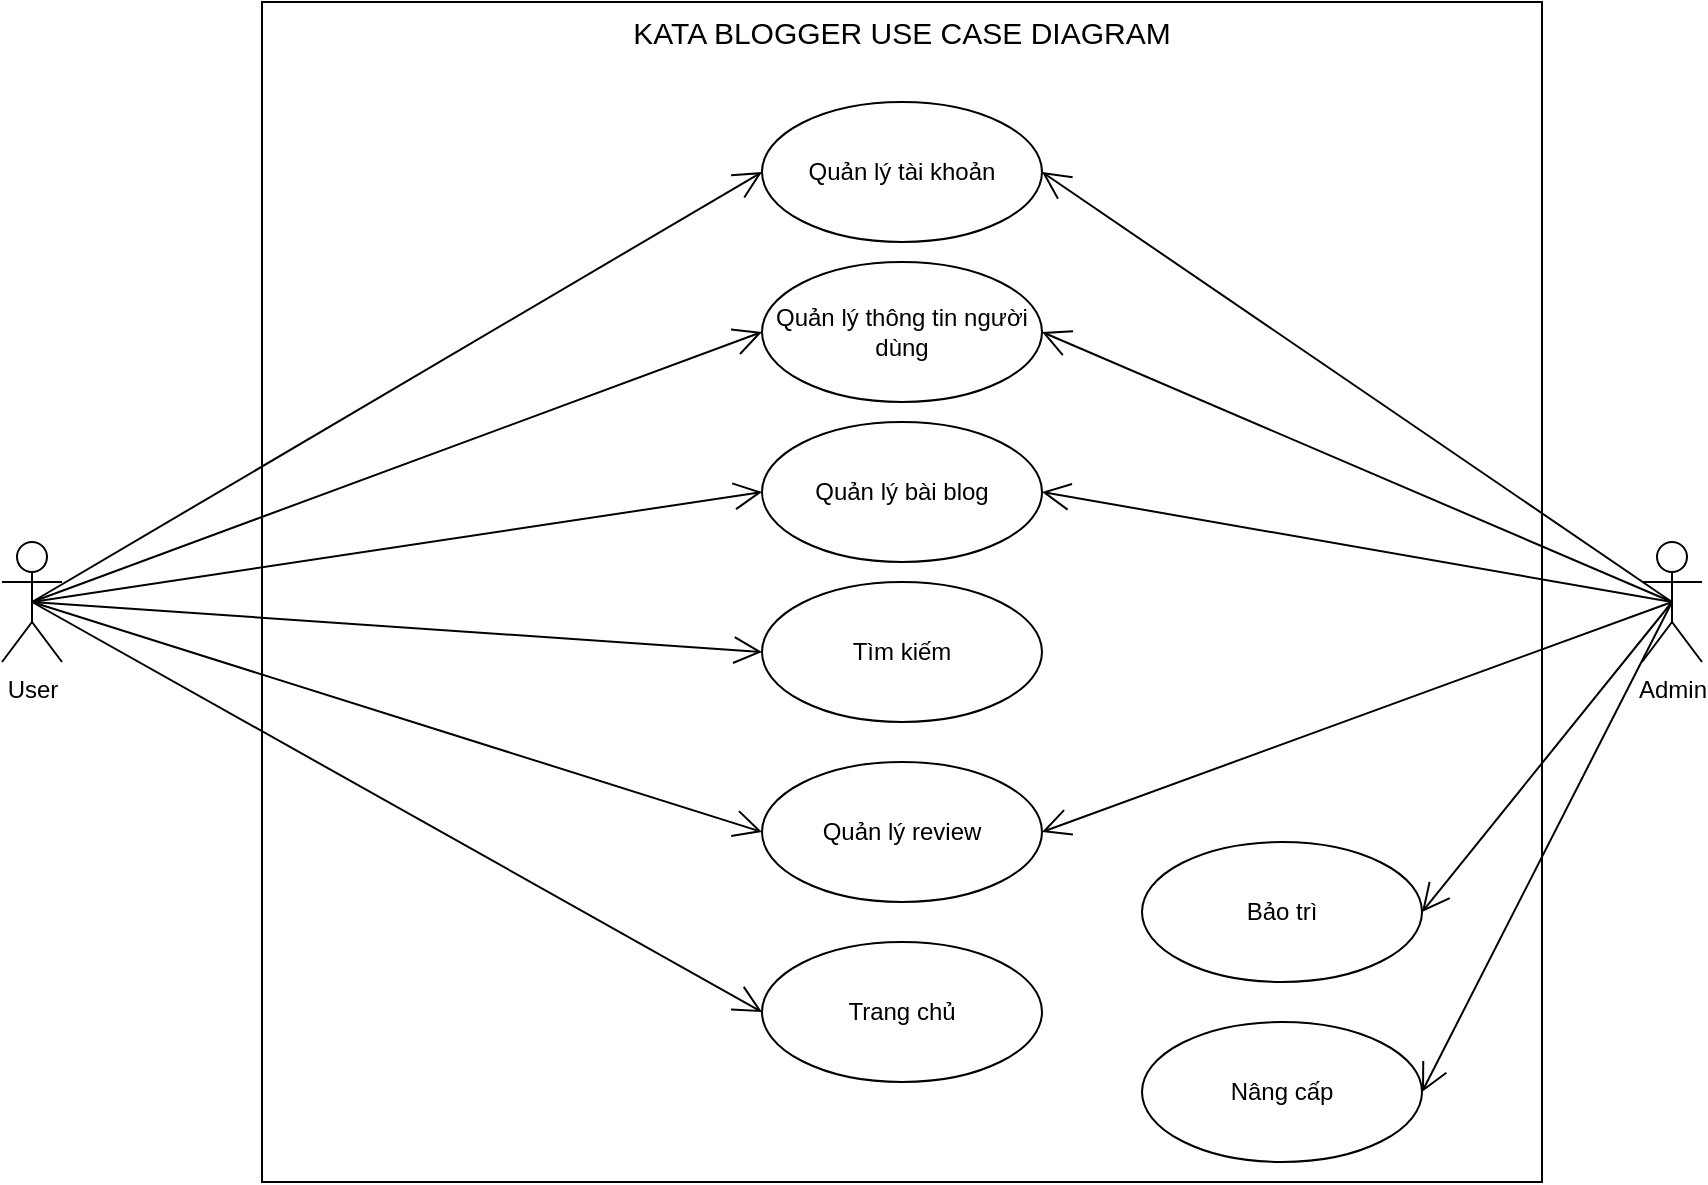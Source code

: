 <mxfile version="24.7.5" pages="5">
  <diagram name="USECASE_DIAGRAM" id="2Mcs231rgHKDxp2x08cc">
    <mxGraphModel dx="1020" dy="652" grid="1" gridSize="10" guides="1" tooltips="1" connect="1" arrows="1" fold="1" page="1" pageScale="1" pageWidth="850" pageHeight="1100" math="0" shadow="0">
      <root>
        <mxCell id="0" />
        <mxCell id="1" parent="0" />
        <mxCell id="opN1nR458icKkqSuVWYu-1" value="" style="rounded=0;whiteSpace=wrap;html=1;" parent="1" vertex="1">
          <mxGeometry x="230" y="40" width="640" height="590" as="geometry" />
        </mxCell>
        <mxCell id="opN1nR458icKkqSuVWYu-2" value="User" style="shape=umlActor;verticalLabelPosition=bottom;verticalAlign=top;html=1;" parent="1" vertex="1">
          <mxGeometry x="100" y="310" width="30" height="60" as="geometry" />
        </mxCell>
        <mxCell id="opN1nR458icKkqSuVWYu-3" value="Admin" style="shape=umlActor;verticalLabelPosition=bottom;verticalAlign=top;html=1;" parent="1" vertex="1">
          <mxGeometry x="920" y="310" width="30" height="60" as="geometry" />
        </mxCell>
        <mxCell id="opN1nR458icKkqSuVWYu-4" value="Quản lý tài khoản" style="ellipse;whiteSpace=wrap;html=1;" parent="1" vertex="1">
          <mxGeometry x="480" y="90" width="140" height="70" as="geometry" />
        </mxCell>
        <mxCell id="opN1nR458icKkqSuVWYu-9" value="" style="endArrow=open;endFill=1;endSize=12;html=1;rounded=0;exitX=0.5;exitY=0.5;exitDx=0;exitDy=0;exitPerimeter=0;entryX=0;entryY=0.5;entryDx=0;entryDy=0;" parent="1" source="opN1nR458icKkqSuVWYu-2" target="opN1nR458icKkqSuVWYu-4" edge="1">
          <mxGeometry width="160" relative="1" as="geometry">
            <mxPoint x="260" y="480" as="sourcePoint" />
            <mxPoint x="420" y="480" as="targetPoint" />
          </mxGeometry>
        </mxCell>
        <mxCell id="opN1nR458icKkqSuVWYu-16" value="Trang chủ" style="ellipse;whiteSpace=wrap;html=1;" parent="1" vertex="1">
          <mxGeometry x="480" y="510" width="140" height="70" as="geometry" />
        </mxCell>
        <mxCell id="opN1nR458icKkqSuVWYu-17" value="Tìm kiếm" style="ellipse;whiteSpace=wrap;html=1;" parent="1" vertex="1">
          <mxGeometry x="480" y="330" width="140" height="70" as="geometry" />
        </mxCell>
        <mxCell id="opN1nR458icKkqSuVWYu-19" value="Quản lý review" style="ellipse;whiteSpace=wrap;html=1;" parent="1" vertex="1">
          <mxGeometry x="480" y="420" width="140" height="70" as="geometry" />
        </mxCell>
        <mxCell id="opN1nR458icKkqSuVWYu-24" value="" style="endArrow=open;endFill=1;endSize=12;html=1;rounded=0;entryX=0;entryY=0.5;entryDx=0;entryDy=0;exitX=0.5;exitY=0.5;exitDx=0;exitDy=0;exitPerimeter=0;" parent="1" source="opN1nR458icKkqSuVWYu-2" target="opN1nR458icKkqSuVWYu-14" edge="1">
          <mxGeometry width="160" relative="1" as="geometry">
            <mxPoint x="100" y="430" as="sourcePoint" />
            <mxPoint x="260" y="430" as="targetPoint" />
          </mxGeometry>
        </mxCell>
        <mxCell id="opN1nR458icKkqSuVWYu-26" value="" style="endArrow=open;endFill=1;endSize=12;html=1;rounded=0;entryX=0;entryY=0.5;entryDx=0;entryDy=0;exitX=0.5;exitY=0.5;exitDx=0;exitDy=0;exitPerimeter=0;" parent="1" source="opN1nR458icKkqSuVWYu-2" target="opN1nR458icKkqSuVWYu-16" edge="1">
          <mxGeometry width="160" relative="1" as="geometry">
            <mxPoint x="130" y="500" as="sourcePoint" />
            <mxPoint x="290" y="500" as="targetPoint" />
          </mxGeometry>
        </mxCell>
        <mxCell id="opN1nR458icKkqSuVWYu-29" value="" style="endArrow=open;endFill=1;endSize=12;html=1;rounded=0;entryX=0;entryY=0.5;entryDx=0;entryDy=0;exitX=0.5;exitY=0.5;exitDx=0;exitDy=0;exitPerimeter=0;" parent="1" source="opN1nR458icKkqSuVWYu-2" target="opN1nR458icKkqSuVWYu-19" edge="1">
          <mxGeometry width="160" relative="1" as="geometry">
            <mxPoint x="280" y="420" as="sourcePoint" />
            <mxPoint x="440" y="420" as="targetPoint" />
          </mxGeometry>
        </mxCell>
        <mxCell id="opN1nR458icKkqSuVWYu-14" value="Quản lý bài blog" style="ellipse;whiteSpace=wrap;html=1;" parent="1" vertex="1">
          <mxGeometry x="480" y="250" width="140" height="70" as="geometry" />
        </mxCell>
        <mxCell id="opN1nR458icKkqSuVWYu-30" value="" style="endArrow=open;endFill=1;endSize=12;html=1;rounded=0;entryX=0;entryY=0.5;entryDx=0;entryDy=0;exitX=0.5;exitY=0.5;exitDx=0;exitDy=0;exitPerimeter=0;" parent="1" source="opN1nR458icKkqSuVWYu-2" target="opN1nR458icKkqSuVWYu-17" edge="1">
          <mxGeometry width="160" relative="1" as="geometry">
            <mxPoint x="310" y="370" as="sourcePoint" />
            <mxPoint x="470" y="370" as="targetPoint" />
          </mxGeometry>
        </mxCell>
        <mxCell id="opN1nR458icKkqSuVWYu-33" value="" style="endArrow=open;endFill=1;endSize=12;html=1;rounded=0;entryX=1;entryY=0.5;entryDx=0;entryDy=0;exitX=0.5;exitY=0.5;exitDx=0;exitDy=0;exitPerimeter=0;" parent="1" source="opN1nR458icKkqSuVWYu-3" target="opN1nR458icKkqSuVWYu-4" edge="1">
          <mxGeometry width="160" relative="1" as="geometry">
            <mxPoint x="690" y="300" as="sourcePoint" />
            <mxPoint x="760" y="145" as="targetPoint" />
          </mxGeometry>
        </mxCell>
        <mxCell id="opN1nR458icKkqSuVWYu-36" value="Quản lý thông tin người dùng" style="ellipse;whiteSpace=wrap;html=1;" parent="1" vertex="1">
          <mxGeometry x="480" y="170" width="140" height="70" as="geometry" />
        </mxCell>
        <mxCell id="opN1nR458icKkqSuVWYu-37" value="" style="endArrow=open;endFill=1;endSize=12;html=1;rounded=0;entryX=1;entryY=0.5;entryDx=0;entryDy=0;exitX=0.5;exitY=0.5;exitDx=0;exitDy=0;exitPerimeter=0;" parent="1" source="opN1nR458icKkqSuVWYu-3" target="opN1nR458icKkqSuVWYu-36" edge="1">
          <mxGeometry width="160" relative="1" as="geometry">
            <mxPoint x="810" y="550" as="sourcePoint" />
            <mxPoint x="970" y="550" as="targetPoint" />
          </mxGeometry>
        </mxCell>
        <mxCell id="opN1nR458icKkqSuVWYu-38" value="Bảo trì" style="ellipse;whiteSpace=wrap;html=1;" parent="1" vertex="1">
          <mxGeometry x="670" y="460" width="140" height="70" as="geometry" />
        </mxCell>
        <mxCell id="opN1nR458icKkqSuVWYu-39" value="Nâng cấp" style="ellipse;whiteSpace=wrap;html=1;" parent="1" vertex="1">
          <mxGeometry x="670" y="550" width="140" height="70" as="geometry" />
        </mxCell>
        <mxCell id="opN1nR458icKkqSuVWYu-40" value="" style="endArrow=open;endFill=1;endSize=12;html=1;rounded=0;entryX=1;entryY=0.5;entryDx=0;entryDy=0;exitX=0.5;exitY=0.5;exitDx=0;exitDy=0;exitPerimeter=0;" parent="1" source="opN1nR458icKkqSuVWYu-3" target="opN1nR458icKkqSuVWYu-38" edge="1">
          <mxGeometry width="160" relative="1" as="geometry">
            <mxPoint x="850" y="480" as="sourcePoint" />
            <mxPoint x="1010" y="480" as="targetPoint" />
          </mxGeometry>
        </mxCell>
        <mxCell id="opN1nR458icKkqSuVWYu-41" value="" style="endArrow=open;endFill=1;endSize=12;html=1;rounded=0;entryX=1;entryY=0.5;entryDx=0;entryDy=0;exitX=0.5;exitY=0.5;exitDx=0;exitDy=0;exitPerimeter=0;" parent="1" source="opN1nR458icKkqSuVWYu-3" target="opN1nR458icKkqSuVWYu-39" edge="1">
          <mxGeometry width="160" relative="1" as="geometry">
            <mxPoint x="830" y="570" as="sourcePoint" />
            <mxPoint x="990" y="570" as="targetPoint" />
          </mxGeometry>
        </mxCell>
        <mxCell id="opN1nR458icKkqSuVWYu-42" value="&lt;font style=&quot;font-size: 15px;&quot;&gt;KATA BLOGGER USE CASE DIAGRAM&lt;/font&gt;" style="text;html=1;align=center;verticalAlign=middle;whiteSpace=wrap;rounded=0;" parent="1" vertex="1">
          <mxGeometry x="230" y="40" width="640" height="30" as="geometry" />
        </mxCell>
        <mxCell id="qSYrZEbOQ0SAuJCzL2s_-1" value="" style="endArrow=open;endFill=1;endSize=12;html=1;rounded=0;entryX=0;entryY=0.5;entryDx=0;entryDy=0;exitX=0.5;exitY=0.5;exitDx=0;exitDy=0;exitPerimeter=0;" edge="1" parent="1" source="opN1nR458icKkqSuVWYu-2" target="opN1nR458icKkqSuVWYu-36">
          <mxGeometry width="160" relative="1" as="geometry">
            <mxPoint x="240" y="270" as="sourcePoint" />
            <mxPoint x="400" y="270" as="targetPoint" />
          </mxGeometry>
        </mxCell>
        <mxCell id="qSYrZEbOQ0SAuJCzL2s_-5" value="" style="endArrow=open;endFill=1;endSize=12;html=1;rounded=0;entryX=1;entryY=0.5;entryDx=0;entryDy=0;exitX=0.5;exitY=0.5;exitDx=0;exitDy=0;exitPerimeter=0;" edge="1" parent="1" source="opN1nR458icKkqSuVWYu-3" target="opN1nR458icKkqSuVWYu-14">
          <mxGeometry width="160" relative="1" as="geometry">
            <mxPoint x="650" y="320" as="sourcePoint" />
            <mxPoint x="810" y="320" as="targetPoint" />
          </mxGeometry>
        </mxCell>
        <mxCell id="qSYrZEbOQ0SAuJCzL2s_-6" value="" style="endArrow=open;endFill=1;endSize=12;html=1;rounded=0;entryX=1;entryY=0.5;entryDx=0;entryDy=0;exitX=0.5;exitY=0.5;exitDx=0;exitDy=0;exitPerimeter=0;" edge="1" parent="1" source="opN1nR458icKkqSuVWYu-3" target="opN1nR458icKkqSuVWYu-19">
          <mxGeometry width="160" relative="1" as="geometry">
            <mxPoint x="670" y="410" as="sourcePoint" />
            <mxPoint x="830" y="410" as="targetPoint" />
          </mxGeometry>
        </mxCell>
      </root>
    </mxGraphModel>
  </diagram>
  <diagram id="pFuLrb2EWCR_zKBgEWS3" name="CLASS_DIAGRAM">
    <mxGraphModel dx="1113" dy="711" grid="1" gridSize="10" guides="1" tooltips="1" connect="1" arrows="1" fold="1" page="1" pageScale="1" pageWidth="850" pageHeight="1100" math="0" shadow="0">
      <root>
        <mxCell id="0" />
        <mxCell id="1" parent="0" />
        <mxCell id="JkQFX3l7EJ98dn5Egw-F-1" value="Account" style="swimlane;fontStyle=1;align=center;verticalAlign=top;childLayout=stackLayout;horizontal=1;startSize=26;horizontalStack=0;resizeParent=1;resizeParentMax=0;resizeLast=0;collapsible=1;marginBottom=0;whiteSpace=wrap;html=1;" parent="1" vertex="1">
          <mxGeometry x="130" y="290" width="160" height="164" as="geometry">
            <mxRectangle x="170" y="240" width="70" height="30" as="alternateBounds" />
          </mxGeometry>
        </mxCell>
        <mxCell id="JkQFX3l7EJ98dn5Egw-F-2" value="- acc_usr_id: int (PK)" style="text;strokeColor=none;fillColor=none;align=left;verticalAlign=top;spacingLeft=4;spacingRight=4;overflow=hidden;rotatable=0;points=[[0,0.5],[1,0.5]];portConstraint=eastwest;whiteSpace=wrap;html=1;" parent="JkQFX3l7EJ98dn5Egw-F-1" vertex="1">
          <mxGeometry y="26" width="160" height="26" as="geometry" />
        </mxCell>
        <mxCell id="JkQFX3l7EJ98dn5Egw-F-11" value="- role: boolean" style="text;strokeColor=none;fillColor=none;align=left;verticalAlign=top;spacingLeft=4;spacingRight=4;overflow=hidden;rotatable=0;points=[[0,0.5],[1,0.5]];portConstraint=eastwest;whiteSpace=wrap;html=1;" parent="JkQFX3l7EJ98dn5Egw-F-1" vertex="1">
          <mxGeometry y="52" width="160" height="26" as="geometry" />
        </mxCell>
        <mxCell id="JkQFX3l7EJ98dn5Egw-F-10" value="- username: string" style="text;strokeColor=none;fillColor=none;align=left;verticalAlign=top;spacingLeft=4;spacingRight=4;overflow=hidden;rotatable=0;points=[[0,0.5],[1,0.5]];portConstraint=eastwest;whiteSpace=wrap;html=1;" parent="JkQFX3l7EJ98dn5Egw-F-1" vertex="1">
          <mxGeometry y="78" width="160" height="26" as="geometry" />
        </mxCell>
        <mxCell id="JkQFX3l7EJ98dn5Egw-F-14" value="- password: string" style="text;strokeColor=none;fillColor=none;align=left;verticalAlign=top;spacingLeft=4;spacingRight=4;overflow=hidden;rotatable=0;points=[[0,0.5],[1,0.5]];portConstraint=eastwest;whiteSpace=wrap;html=1;" parent="JkQFX3l7EJ98dn5Egw-F-1" vertex="1">
          <mxGeometry y="104" width="160" height="26" as="geometry" />
        </mxCell>
        <mxCell id="JkQFX3l7EJ98dn5Egw-F-3" value="" style="line;strokeWidth=1;fillColor=none;align=left;verticalAlign=middle;spacingTop=-1;spacingLeft=3;spacingRight=3;rotatable=0;labelPosition=right;points=[];portConstraint=eastwest;strokeColor=inherit;" parent="JkQFX3l7EJ98dn5Egw-F-1" vertex="1">
          <mxGeometry y="130" width="160" height="8" as="geometry" />
        </mxCell>
        <mxCell id="JkQFX3l7EJ98dn5Egw-F-4" value="+ method(type): type" style="text;strokeColor=none;fillColor=none;align=left;verticalAlign=top;spacingLeft=4;spacingRight=4;overflow=hidden;rotatable=0;points=[[0,0.5],[1,0.5]];portConstraint=eastwest;whiteSpace=wrap;html=1;" parent="JkQFX3l7EJ98dn5Egw-F-1" vertex="1">
          <mxGeometry y="138" width="160" height="26" as="geometry" />
        </mxCell>
        <mxCell id="JkQFX3l7EJ98dn5Egw-F-15" value="User" style="swimlane;fontStyle=1;align=center;verticalAlign=top;childLayout=stackLayout;horizontal=1;startSize=26;horizontalStack=0;resizeParent=1;resizeParentMax=0;resizeLast=0;collapsible=1;marginBottom=0;whiteSpace=wrap;html=1;" parent="1" vertex="1">
          <mxGeometry x="370" y="290" width="210" height="268" as="geometry">
            <mxRectangle x="170" y="240" width="70" height="30" as="alternateBounds" />
          </mxGeometry>
        </mxCell>
        <mxCell id="JkQFX3l7EJ98dn5Egw-F-16" value="- usr_id: int (PK)" style="text;strokeColor=none;fillColor=none;align=left;verticalAlign=top;spacingLeft=4;spacingRight=4;overflow=hidden;rotatable=0;points=[[0,0.5],[1,0.5]];portConstraint=eastwest;whiteSpace=wrap;html=1;" parent="JkQFX3l7EJ98dn5Egw-F-15" vertex="1">
          <mxGeometry y="26" width="210" height="26" as="geometry" />
        </mxCell>
        <mxCell id="JkQFX3l7EJ98dn5Egw-F-17" value="- usr_name: string" style="text;strokeColor=none;fillColor=none;align=left;verticalAlign=top;spacingLeft=4;spacingRight=4;overflow=hidden;rotatable=0;points=[[0,0.5],[1,0.5]];portConstraint=eastwest;whiteSpace=wrap;html=1;" parent="JkQFX3l7EJ98dn5Egw-F-15" vertex="1">
          <mxGeometry y="52" width="210" height="26" as="geometry" />
        </mxCell>
        <mxCell id="JkQFX3l7EJ98dn5Egw-F-18" value="- address: string" style="text;strokeColor=none;fillColor=none;align=left;verticalAlign=top;spacingLeft=4;spacingRight=4;overflow=hidden;rotatable=0;points=[[0,0.5],[1,0.5]];portConstraint=eastwest;whiteSpace=wrap;html=1;" parent="JkQFX3l7EJ98dn5Egw-F-15" vertex="1">
          <mxGeometry y="78" width="210" height="26" as="geometry" />
        </mxCell>
        <mxCell id="JkQFX3l7EJ98dn5Egw-F-19" value="- email: string" style="text;strokeColor=none;fillColor=none;align=left;verticalAlign=top;spacingLeft=4;spacingRight=4;overflow=hidden;rotatable=0;points=[[0,0.5],[1,0.5]];portConstraint=eastwest;whiteSpace=wrap;html=1;" parent="JkQFX3l7EJ98dn5Egw-F-15" vertex="1">
          <mxGeometry y="104" width="210" height="26" as="geometry" />
        </mxCell>
        <mxCell id="JkQFX3l7EJ98dn5Egw-F-22" value="- phone: string" style="text;strokeColor=none;fillColor=none;align=left;verticalAlign=top;spacingLeft=4;spacingRight=4;overflow=hidden;rotatable=0;points=[[0,0.5],[1,0.5]];portConstraint=eastwest;whiteSpace=wrap;html=1;" parent="JkQFX3l7EJ98dn5Egw-F-15" vertex="1">
          <mxGeometry y="130" width="210" height="26" as="geometry" />
        </mxCell>
        <mxCell id="JkQFX3l7EJ98dn5Egw-F-38" value="- gender: string" style="text;strokeColor=none;fillColor=none;align=left;verticalAlign=top;spacingLeft=4;spacingRight=4;overflow=hidden;rotatable=0;points=[[0,0.5],[1,0.5]];portConstraint=eastwest;whiteSpace=wrap;html=1;" parent="JkQFX3l7EJ98dn5Egw-F-15" vertex="1">
          <mxGeometry y="156" width="210" height="26" as="geometry" />
        </mxCell>
        <mxCell id="JkQFX3l7EJ98dn5Egw-F-23" value="- registration_date: datetime" style="text;strokeColor=none;fillColor=none;align=left;verticalAlign=top;spacingLeft=4;spacingRight=4;overflow=hidden;rotatable=0;points=[[0,0.5],[1,0.5]];portConstraint=eastwest;whiteSpace=wrap;html=1;" parent="JkQFX3l7EJ98dn5Egw-F-15" vertex="1">
          <mxGeometry y="182" width="210" height="26" as="geometry" />
        </mxCell>
        <mxCell id="JkQFX3l7EJ98dn5Egw-F-40" value="- acc_id: int (FK)" style="text;strokeColor=none;fillColor=none;align=left;verticalAlign=top;spacingLeft=4;spacingRight=4;overflow=hidden;rotatable=0;points=[[0,0.5],[1,0.5]];portConstraint=eastwest;whiteSpace=wrap;html=1;" parent="JkQFX3l7EJ98dn5Egw-F-15" vertex="1">
          <mxGeometry y="208" width="210" height="26" as="geometry" />
        </mxCell>
        <mxCell id="JkQFX3l7EJ98dn5Egw-F-20" value="" style="line;strokeWidth=1;fillColor=none;align=left;verticalAlign=middle;spacingTop=-1;spacingLeft=3;spacingRight=3;rotatable=0;labelPosition=right;points=[];portConstraint=eastwest;strokeColor=inherit;" parent="JkQFX3l7EJ98dn5Egw-F-15" vertex="1">
          <mxGeometry y="234" width="210" height="8" as="geometry" />
        </mxCell>
        <mxCell id="JkQFX3l7EJ98dn5Egw-F-21" value="+ method(type): type" style="text;strokeColor=none;fillColor=none;align=left;verticalAlign=top;spacingLeft=4;spacingRight=4;overflow=hidden;rotatable=0;points=[[0,0.5],[1,0.5]];portConstraint=eastwest;whiteSpace=wrap;html=1;" parent="JkQFX3l7EJ98dn5Egw-F-15" vertex="1">
          <mxGeometry y="242" width="210" height="26" as="geometry" />
        </mxCell>
        <mxCell id="JkQFX3l7EJ98dn5Egw-F-24" value="Admin" style="swimlane;fontStyle=1;align=center;verticalAlign=top;childLayout=stackLayout;horizontal=1;startSize=26;horizontalStack=0;resizeParent=1;resizeParentMax=0;resizeLast=0;collapsible=1;marginBottom=0;whiteSpace=wrap;html=1;" parent="1" vertex="1">
          <mxGeometry x="130" y="40" width="160" height="138" as="geometry">
            <mxRectangle x="170" y="240" width="70" height="30" as="alternateBounds" />
          </mxGeometry>
        </mxCell>
        <mxCell id="JkQFX3l7EJ98dn5Egw-F-25" value="- ad_id: int (PK)" style="text;strokeColor=none;fillColor=none;align=left;verticalAlign=top;spacingLeft=4;spacingRight=4;overflow=hidden;rotatable=0;points=[[0,0.5],[1,0.5]];portConstraint=eastwest;whiteSpace=wrap;html=1;" parent="JkQFX3l7EJ98dn5Egw-F-24" vertex="1">
          <mxGeometry y="26" width="160" height="26" as="geometry" />
        </mxCell>
        <mxCell id="3hABjUdo_WqocaSle-xH-1" value="- ad_username: string" style="text;strokeColor=none;fillColor=none;align=left;verticalAlign=top;spacingLeft=4;spacingRight=4;overflow=hidden;rotatable=0;points=[[0,0.5],[1,0.5]];portConstraint=eastwest;whiteSpace=wrap;html=1;" parent="JkQFX3l7EJ98dn5Egw-F-24" vertex="1">
          <mxGeometry y="52" width="160" height="26" as="geometry" />
        </mxCell>
        <mxCell id="JkQFX3l7EJ98dn5Egw-F-26" value="- ad_password: string" style="text;strokeColor=none;fillColor=none;align=left;verticalAlign=top;spacingLeft=4;spacingRight=4;overflow=hidden;rotatable=0;points=[[0,0.5],[1,0.5]];portConstraint=eastwest;whiteSpace=wrap;html=1;" parent="JkQFX3l7EJ98dn5Egw-F-24" vertex="1">
          <mxGeometry y="78" width="160" height="26" as="geometry" />
        </mxCell>
        <mxCell id="JkQFX3l7EJ98dn5Egw-F-29" value="" style="line;strokeWidth=1;fillColor=none;align=left;verticalAlign=middle;spacingTop=-1;spacingLeft=3;spacingRight=3;rotatable=0;labelPosition=right;points=[];portConstraint=eastwest;strokeColor=inherit;" parent="JkQFX3l7EJ98dn5Egw-F-24" vertex="1">
          <mxGeometry y="104" width="160" height="8" as="geometry" />
        </mxCell>
        <mxCell id="JkQFX3l7EJ98dn5Egw-F-30" value="+ method(type): type" style="text;strokeColor=none;fillColor=none;align=left;verticalAlign=top;spacingLeft=4;spacingRight=4;overflow=hidden;rotatable=0;points=[[0,0.5],[1,0.5]];portConstraint=eastwest;whiteSpace=wrap;html=1;" parent="JkQFX3l7EJ98dn5Egw-F-24" vertex="1">
          <mxGeometry y="112" width="160" height="26" as="geometry" />
        </mxCell>
        <mxCell id="JkQFX3l7EJ98dn5Egw-F-31" value="Blog" style="swimlane;fontStyle=1;align=center;verticalAlign=top;childLayout=stackLayout;horizontal=1;startSize=26;horizontalStack=0;resizeParent=1;resizeParentMax=0;resizeLast=0;collapsible=1;marginBottom=0;whiteSpace=wrap;html=1;" parent="1" vertex="1">
          <mxGeometry x="650" y="290" width="185" height="190" as="geometry">
            <mxRectangle x="170" y="240" width="70" height="30" as="alternateBounds" />
          </mxGeometry>
        </mxCell>
        <mxCell id="JkQFX3l7EJ98dn5Egw-F-32" value="- blog_id: int (PK)" style="text;strokeColor=none;fillColor=none;align=left;verticalAlign=top;spacingLeft=4;spacingRight=4;overflow=hidden;rotatable=0;points=[[0,0.5],[1,0.5]];portConstraint=eastwest;whiteSpace=wrap;html=1;" parent="JkQFX3l7EJ98dn5Egw-F-31" vertex="1">
          <mxGeometry y="26" width="185" height="26" as="geometry" />
        </mxCell>
        <mxCell id="JkQFX3l7EJ98dn5Egw-F-33" value="- title: string" style="text;strokeColor=none;fillColor=none;align=left;verticalAlign=top;spacingLeft=4;spacingRight=4;overflow=hidden;rotatable=0;points=[[0,0.5],[1,0.5]];portConstraint=eastwest;whiteSpace=wrap;html=1;" parent="JkQFX3l7EJ98dn5Egw-F-31" vertex="1">
          <mxGeometry y="52" width="185" height="26" as="geometry" />
        </mxCell>
        <mxCell id="JkQFX3l7EJ98dn5Egw-F-93" value="- content: string" style="text;strokeColor=none;fillColor=none;align=left;verticalAlign=top;spacingLeft=4;spacingRight=4;overflow=hidden;rotatable=0;points=[[0,0.5],[1,0.5]];portConstraint=eastwest;whiteSpace=wrap;html=1;" parent="JkQFX3l7EJ98dn5Egw-F-31" vertex="1">
          <mxGeometry y="78" width="185" height="26" as="geometry" />
        </mxCell>
        <mxCell id="JkQFX3l7EJ98dn5Egw-F-36" value="- datetime_created: datetime" style="text;strokeColor=none;fillColor=none;align=left;verticalAlign=top;spacingLeft=4;spacingRight=4;overflow=hidden;rotatable=0;points=[[0,0.5],[1,0.5]];portConstraint=eastwest;whiteSpace=wrap;html=1;" parent="JkQFX3l7EJ98dn5Egw-F-31" vertex="1">
          <mxGeometry y="104" width="185" height="26" as="geometry" />
        </mxCell>
        <mxCell id="JkQFX3l7EJ98dn5Egw-F-37" value="- usr_id: int (FK)" style="text;strokeColor=none;fillColor=none;align=left;verticalAlign=top;spacingLeft=4;spacingRight=4;overflow=hidden;rotatable=0;points=[[0,0.5],[1,0.5]];portConstraint=eastwest;whiteSpace=wrap;html=1;" parent="JkQFX3l7EJ98dn5Egw-F-31" vertex="1">
          <mxGeometry y="130" width="185" height="26" as="geometry" />
        </mxCell>
        <mxCell id="JkQFX3l7EJ98dn5Egw-F-34" value="" style="line;strokeWidth=1;fillColor=none;align=left;verticalAlign=middle;spacingTop=-1;spacingLeft=3;spacingRight=3;rotatable=0;labelPosition=right;points=[];portConstraint=eastwest;strokeColor=inherit;" parent="JkQFX3l7EJ98dn5Egw-F-31" vertex="1">
          <mxGeometry y="156" width="185" height="8" as="geometry" />
        </mxCell>
        <mxCell id="JkQFX3l7EJ98dn5Egw-F-35" value="+ method(type): type" style="text;strokeColor=none;fillColor=none;align=left;verticalAlign=top;spacingLeft=4;spacingRight=4;overflow=hidden;rotatable=0;points=[[0,0.5],[1,0.5]];portConstraint=eastwest;whiteSpace=wrap;html=1;" parent="JkQFX3l7EJ98dn5Egw-F-31" vertex="1">
          <mxGeometry y="164" width="185" height="26" as="geometry" />
        </mxCell>
        <mxCell id="JkQFX3l7EJ98dn5Egw-F-41" value="Review" style="swimlane;fontStyle=1;align=center;verticalAlign=top;childLayout=stackLayout;horizontal=1;startSize=26;horizontalStack=0;resizeParent=1;resizeParentMax=0;resizeLast=0;collapsible=1;marginBottom=0;whiteSpace=wrap;html=1;" parent="1" vertex="1">
          <mxGeometry x="390" y="640" width="170" height="216" as="geometry">
            <mxRectangle x="170" y="240" width="70" height="30" as="alternateBounds" />
          </mxGeometry>
        </mxCell>
        <mxCell id="JkQFX3l7EJ98dn5Egw-F-42" value="- review_id: int (PK)" style="text;strokeColor=none;fillColor=none;align=left;verticalAlign=top;spacingLeft=4;spacingRight=4;overflow=hidden;rotatable=0;points=[[0,0.5],[1,0.5]];portConstraint=eastwest;whiteSpace=wrap;html=1;" parent="JkQFX3l7EJ98dn5Egw-F-41" vertex="1">
          <mxGeometry y="26" width="170" height="26" as="geometry" />
        </mxCell>
        <mxCell id="JkQFX3l7EJ98dn5Egw-F-45" value="- cmt_id: int (FK)" style="text;strokeColor=none;fillColor=none;align=left;verticalAlign=top;spacingLeft=4;spacingRight=4;overflow=hidden;rotatable=0;points=[[0,0.5],[1,0.5]];portConstraint=eastwest;whiteSpace=wrap;html=1;" parent="JkQFX3l7EJ98dn5Egw-F-41" vertex="1">
          <mxGeometry y="52" width="170" height="26" as="geometry" />
        </mxCell>
        <mxCell id="JkQFX3l7EJ98dn5Egw-F-77" value="- rating_id: int (K)" style="text;strokeColor=none;fillColor=none;align=left;verticalAlign=top;spacingLeft=4;spacingRight=4;overflow=hidden;rotatable=0;points=[[0,0.5],[1,0.5]];portConstraint=eastwest;whiteSpace=wrap;html=1;" parent="JkQFX3l7EJ98dn5Egw-F-41" vertex="1">
          <mxGeometry y="78" width="170" height="26" as="geometry" />
        </mxCell>
        <mxCell id="JkQFX3l7EJ98dn5Egw-F-111" value="- usr_id: int (FK)" style="text;strokeColor=none;fillColor=none;align=left;verticalAlign=top;spacingLeft=4;spacingRight=4;overflow=hidden;rotatable=0;points=[[0,0.5],[1,0.5]];portConstraint=eastwest;whiteSpace=wrap;html=1;" parent="JkQFX3l7EJ98dn5Egw-F-41" vertex="1">
          <mxGeometry y="104" width="170" height="26" as="geometry" />
        </mxCell>
        <mxCell id="JkQFX3l7EJ98dn5Egw-F-112" value="- blog_id: int (FK)" style="text;strokeColor=none;fillColor=none;align=left;verticalAlign=top;spacingLeft=4;spacingRight=4;overflow=hidden;rotatable=0;points=[[0,0.5],[1,0.5]];portConstraint=eastwest;whiteSpace=wrap;html=1;" parent="JkQFX3l7EJ98dn5Egw-F-41" vertex="1">
          <mxGeometry y="130" width="170" height="26" as="geometry" />
        </mxCell>
        <mxCell id="JkQFX3l7EJ98dn5Egw-F-113" value="- reaction_id: int (FK)" style="text;strokeColor=none;fillColor=none;align=left;verticalAlign=top;spacingLeft=4;spacingRight=4;overflow=hidden;rotatable=0;points=[[0,0.5],[1,0.5]];portConstraint=eastwest;whiteSpace=wrap;html=1;" parent="JkQFX3l7EJ98dn5Egw-F-41" vertex="1">
          <mxGeometry y="156" width="170" height="26" as="geometry" />
        </mxCell>
        <mxCell id="JkQFX3l7EJ98dn5Egw-F-46" value="" style="line;strokeWidth=1;fillColor=none;align=left;verticalAlign=middle;spacingTop=-1;spacingLeft=3;spacingRight=3;rotatable=0;labelPosition=right;points=[];portConstraint=eastwest;strokeColor=inherit;" parent="JkQFX3l7EJ98dn5Egw-F-41" vertex="1">
          <mxGeometry y="182" width="170" height="8" as="geometry" />
        </mxCell>
        <mxCell id="JkQFX3l7EJ98dn5Egw-F-47" value="+ method(type): type" style="text;strokeColor=none;fillColor=none;align=left;verticalAlign=top;spacingLeft=4;spacingRight=4;overflow=hidden;rotatable=0;points=[[0,0.5],[1,0.5]];portConstraint=eastwest;whiteSpace=wrap;html=1;" parent="JkQFX3l7EJ98dn5Egw-F-41" vertex="1">
          <mxGeometry y="190" width="170" height="26" as="geometry" />
        </mxCell>
        <mxCell id="JkQFX3l7EJ98dn5Egw-F-59" value="Rating" style="swimlane;fontStyle=1;align=center;verticalAlign=top;childLayout=stackLayout;horizontal=1;startSize=26;horizontalStack=0;resizeParent=1;resizeParentMax=0;resizeLast=0;collapsible=1;marginBottom=0;whiteSpace=wrap;html=1;" parent="1" vertex="1">
          <mxGeometry x="650" y="640" width="170" height="138" as="geometry">
            <mxRectangle x="170" y="240" width="70" height="30" as="alternateBounds" />
          </mxGeometry>
        </mxCell>
        <mxCell id="JkQFX3l7EJ98dn5Egw-F-60" value="+ rating_id: int (PK)" style="text;strokeColor=none;fillColor=none;align=left;verticalAlign=top;spacingLeft=4;spacingRight=4;overflow=hidden;rotatable=0;points=[[0,0.5],[1,0.5]];portConstraint=eastwest;whiteSpace=wrap;html=1;" parent="JkQFX3l7EJ98dn5Egw-F-59" vertex="1">
          <mxGeometry y="26" width="170" height="26" as="geometry" />
        </mxCell>
        <mxCell id="JkQFX3l7EJ98dn5Egw-F-61" value="+ rating_details: int" style="text;strokeColor=none;fillColor=none;align=left;verticalAlign=top;spacingLeft=4;spacingRight=4;overflow=hidden;rotatable=0;points=[[0,0.5],[1,0.5]];portConstraint=eastwest;whiteSpace=wrap;html=1;" parent="JkQFX3l7EJ98dn5Egw-F-59" vertex="1">
          <mxGeometry y="52" width="170" height="26" as="geometry" />
        </mxCell>
        <mxCell id="JkQFX3l7EJ98dn5Egw-F-62" value="+ datetime_created: datetime" style="text;strokeColor=none;fillColor=none;align=left;verticalAlign=top;spacingLeft=4;spacingRight=4;overflow=hidden;rotatable=0;points=[[0,0.5],[1,0.5]];portConstraint=eastwest;whiteSpace=wrap;html=1;" parent="JkQFX3l7EJ98dn5Egw-F-59" vertex="1">
          <mxGeometry y="78" width="170" height="26" as="geometry" />
        </mxCell>
        <mxCell id="JkQFX3l7EJ98dn5Egw-F-66" value="" style="line;strokeWidth=1;fillColor=none;align=left;verticalAlign=middle;spacingTop=-1;spacingLeft=3;spacingRight=3;rotatable=0;labelPosition=right;points=[];portConstraint=eastwest;strokeColor=inherit;" parent="JkQFX3l7EJ98dn5Egw-F-59" vertex="1">
          <mxGeometry y="104" width="170" height="8" as="geometry" />
        </mxCell>
        <mxCell id="JkQFX3l7EJ98dn5Egw-F-67" value="+ method(type): type" style="text;strokeColor=none;fillColor=none;align=left;verticalAlign=top;spacingLeft=4;spacingRight=4;overflow=hidden;rotatable=0;points=[[0,0.5],[1,0.5]];portConstraint=eastwest;whiteSpace=wrap;html=1;" parent="JkQFX3l7EJ98dn5Egw-F-59" vertex="1">
          <mxGeometry y="112" width="170" height="26" as="geometry" />
        </mxCell>
        <mxCell id="JkQFX3l7EJ98dn5Egw-F-68" value="Comment" style="swimlane;fontStyle=1;align=center;verticalAlign=top;childLayout=stackLayout;horizontal=1;startSize=26;horizontalStack=0;resizeParent=1;resizeParentMax=0;resizeLast=0;collapsible=1;marginBottom=0;whiteSpace=wrap;html=1;" parent="1" vertex="1">
          <mxGeometry x="390" y="950" width="170" height="138" as="geometry">
            <mxRectangle x="170" y="240" width="70" height="30" as="alternateBounds" />
          </mxGeometry>
        </mxCell>
        <mxCell id="JkQFX3l7EJ98dn5Egw-F-69" value="- cmt_id: int (PK)" style="text;strokeColor=none;fillColor=none;align=left;verticalAlign=top;spacingLeft=4;spacingRight=4;overflow=hidden;rotatable=0;points=[[0,0.5],[1,0.5]];portConstraint=eastwest;whiteSpace=wrap;html=1;" parent="JkQFX3l7EJ98dn5Egw-F-68" vertex="1">
          <mxGeometry y="26" width="170" height="26" as="geometry" />
        </mxCell>
        <mxCell id="JkQFX3l7EJ98dn5Egw-F-70" value="- cmt_detail: string" style="text;strokeColor=none;fillColor=none;align=left;verticalAlign=top;spacingLeft=4;spacingRight=4;overflow=hidden;rotatable=0;points=[[0,0.5],[1,0.5]];portConstraint=eastwest;whiteSpace=wrap;html=1;" parent="JkQFX3l7EJ98dn5Egw-F-68" vertex="1">
          <mxGeometry y="52" width="170" height="26" as="geometry" />
        </mxCell>
        <mxCell id="JkQFX3l7EJ98dn5Egw-F-71" value="- datetime_created: datetime" style="text;strokeColor=none;fillColor=none;align=left;verticalAlign=top;spacingLeft=4;spacingRight=4;overflow=hidden;rotatable=0;points=[[0,0.5],[1,0.5]];portConstraint=eastwest;whiteSpace=wrap;html=1;" parent="JkQFX3l7EJ98dn5Egw-F-68" vertex="1">
          <mxGeometry y="78" width="170" height="26" as="geometry" />
        </mxCell>
        <mxCell id="JkQFX3l7EJ98dn5Egw-F-75" value="" style="line;strokeWidth=1;fillColor=none;align=left;verticalAlign=middle;spacingTop=-1;spacingLeft=3;spacingRight=3;rotatable=0;labelPosition=right;points=[];portConstraint=eastwest;strokeColor=inherit;" parent="JkQFX3l7EJ98dn5Egw-F-68" vertex="1">
          <mxGeometry y="104" width="170" height="8" as="geometry" />
        </mxCell>
        <mxCell id="JkQFX3l7EJ98dn5Egw-F-76" value="+ method(type): type" style="text;strokeColor=none;fillColor=none;align=left;verticalAlign=top;spacingLeft=4;spacingRight=4;overflow=hidden;rotatable=0;points=[[0,0.5],[1,0.5]];portConstraint=eastwest;whiteSpace=wrap;html=1;" parent="JkQFX3l7EJ98dn5Egw-F-68" vertex="1">
          <mxGeometry y="112" width="170" height="26" as="geometry" />
        </mxCell>
        <mxCell id="JkQFX3l7EJ98dn5Egw-F-78" value="Reaction" style="swimlane;fontStyle=1;align=center;verticalAlign=top;childLayout=stackLayout;horizontal=1;startSize=26;horizontalStack=0;resizeParent=1;resizeParentMax=0;resizeLast=0;collapsible=1;marginBottom=0;whiteSpace=wrap;html=1;" parent="1" vertex="1">
          <mxGeometry x="90" y="640" width="170" height="138" as="geometry">
            <mxRectangle x="170" y="240" width="70" height="30" as="alternateBounds" />
          </mxGeometry>
        </mxCell>
        <mxCell id="JkQFX3l7EJ98dn5Egw-F-79" value="+ reaction_id: int (PK)" style="text;strokeColor=none;fillColor=none;align=left;verticalAlign=top;spacingLeft=4;spacingRight=4;overflow=hidden;rotatable=0;points=[[0,0.5],[1,0.5]];portConstraint=eastwest;whiteSpace=wrap;html=1;" parent="JkQFX3l7EJ98dn5Egw-F-78" vertex="1">
          <mxGeometry y="26" width="170" height="26" as="geometry" />
        </mxCell>
        <mxCell id="JkQFX3l7EJ98dn5Egw-F-80" value="+ reaction_details: string" style="text;strokeColor=none;fillColor=none;align=left;verticalAlign=top;spacingLeft=4;spacingRight=4;overflow=hidden;rotatable=0;points=[[0,0.5],[1,0.5]];portConstraint=eastwest;whiteSpace=wrap;html=1;" parent="JkQFX3l7EJ98dn5Egw-F-78" vertex="1">
          <mxGeometry y="52" width="170" height="26" as="geometry" />
        </mxCell>
        <mxCell id="JkQFX3l7EJ98dn5Egw-F-81" value="+ datetime_created: datetime" style="text;strokeColor=none;fillColor=none;align=left;verticalAlign=top;spacingLeft=4;spacingRight=4;overflow=hidden;rotatable=0;points=[[0,0.5],[1,0.5]];portConstraint=eastwest;whiteSpace=wrap;html=1;" parent="JkQFX3l7EJ98dn5Egw-F-78" vertex="1">
          <mxGeometry y="78" width="170" height="26" as="geometry" />
        </mxCell>
        <mxCell id="JkQFX3l7EJ98dn5Egw-F-84" value="" style="line;strokeWidth=1;fillColor=none;align=left;verticalAlign=middle;spacingTop=-1;spacingLeft=3;spacingRight=3;rotatable=0;labelPosition=right;points=[];portConstraint=eastwest;strokeColor=inherit;" parent="JkQFX3l7EJ98dn5Egw-F-78" vertex="1">
          <mxGeometry y="104" width="170" height="8" as="geometry" />
        </mxCell>
        <mxCell id="JkQFX3l7EJ98dn5Egw-F-85" value="+ method(type): type" style="text;strokeColor=none;fillColor=none;align=left;verticalAlign=top;spacingLeft=4;spacingRight=4;overflow=hidden;rotatable=0;points=[[0,0.5],[1,0.5]];portConstraint=eastwest;whiteSpace=wrap;html=1;" parent="JkQFX3l7EJ98dn5Egw-F-78" vertex="1">
          <mxGeometry y="112" width="170" height="26" as="geometry" />
        </mxCell>
        <mxCell id="JkQFX3l7EJ98dn5Egw-F-86" value="Blog_history" style="swimlane;fontStyle=1;align=center;verticalAlign=top;childLayout=stackLayout;horizontal=1;startSize=26;horizontalStack=0;resizeParent=1;resizeParentMax=0;resizeLast=0;collapsible=1;marginBottom=0;whiteSpace=wrap;html=1;" parent="1" vertex="1">
          <mxGeometry x="662.5" y="40" width="160" height="112" as="geometry">
            <mxRectangle x="170" y="240" width="70" height="30" as="alternateBounds" />
          </mxGeometry>
        </mxCell>
        <mxCell id="JkQFX3l7EJ98dn5Egw-F-87" value="- history_id: int (PK)" style="text;strokeColor=none;fillColor=none;align=left;verticalAlign=top;spacingLeft=4;spacingRight=4;overflow=hidden;rotatable=0;points=[[0,0.5],[1,0.5]];portConstraint=eastwest;whiteSpace=wrap;html=1;" parent="JkQFX3l7EJ98dn5Egw-F-86" vertex="1">
          <mxGeometry y="26" width="160" height="26" as="geometry" />
        </mxCell>
        <mxCell id="JkQFX3l7EJ98dn5Egw-F-90" value="- blog_id: int (FK)" style="text;strokeColor=none;fillColor=none;align=left;verticalAlign=top;spacingLeft=4;spacingRight=4;overflow=hidden;rotatable=0;points=[[0,0.5],[1,0.5]];portConstraint=eastwest;whiteSpace=wrap;html=1;" parent="JkQFX3l7EJ98dn5Egw-F-86" vertex="1">
          <mxGeometry y="52" width="160" height="26" as="geometry" />
        </mxCell>
        <mxCell id="JkQFX3l7EJ98dn5Egw-F-91" value="" style="line;strokeWidth=1;fillColor=none;align=left;verticalAlign=middle;spacingTop=-1;spacingLeft=3;spacingRight=3;rotatable=0;labelPosition=right;points=[];portConstraint=eastwest;strokeColor=inherit;" parent="JkQFX3l7EJ98dn5Egw-F-86" vertex="1">
          <mxGeometry y="78" width="160" height="8" as="geometry" />
        </mxCell>
        <mxCell id="JkQFX3l7EJ98dn5Egw-F-92" value="+ method(type): type" style="text;strokeColor=none;fillColor=none;align=left;verticalAlign=top;spacingLeft=4;spacingRight=4;overflow=hidden;rotatable=0;points=[[0,0.5],[1,0.5]];portConstraint=eastwest;whiteSpace=wrap;html=1;" parent="JkQFX3l7EJ98dn5Egw-F-86" vertex="1">
          <mxGeometry y="86" width="160" height="26" as="geometry" />
        </mxCell>
        <mxCell id="JkQFX3l7EJ98dn5Egw-F-100" value="" style="html=1;jettySize=18;whiteSpace=wrap;fontSize=13;strokeColor=#333333;strokeOpacity=100;strokeWidth=0.8;rounded=1;arcSize=24;startArrow=none;endArrow=diamond;endFill=0;endSize=16;entryX=0.5;entryY=0;lucidId=0MwLF63EJrG6;exitX=0.502;exitY=0.998;exitDx=0;exitDy=0;exitPerimeter=0;entryDx=0;entryDy=0;" parent="1" source="JkQFX3l7EJ98dn5Egw-F-30" target="JkQFX3l7EJ98dn5Egw-F-1" edge="1">
          <mxGeometry width="100" height="100" relative="1" as="geometry">
            <mxPoint x="170" y="180" as="sourcePoint" />
            <mxPoint x="325.25" y="334" as="targetPoint" />
          </mxGeometry>
        </mxCell>
        <mxCell id="JkQFX3l7EJ98dn5Egw-F-102" value="" style="endArrow=none;html=1;rounded=0;entryX=0;entryY=0.5;entryDx=0;entryDy=0;exitX=1;exitY=0.5;exitDx=0;exitDy=0;" parent="1" source="JkQFX3l7EJ98dn5Egw-F-11" target="JkQFX3l7EJ98dn5Egw-F-17" edge="1">
          <mxGeometry relative="1" as="geometry">
            <mxPoint x="200" y="490" as="sourcePoint" />
            <mxPoint x="360" y="490" as="targetPoint" />
          </mxGeometry>
        </mxCell>
        <mxCell id="JkQFX3l7EJ98dn5Egw-F-103" value="1..*" style="edgeLabel;resizable=0;html=1;align=left;verticalAlign=bottom;" parent="JkQFX3l7EJ98dn5Egw-F-102" connectable="0" vertex="1">
          <mxGeometry x="-1" relative="1" as="geometry" />
        </mxCell>
        <mxCell id="JkQFX3l7EJ98dn5Egw-F-104" value="1" style="edgeLabel;resizable=0;html=1;align=right;verticalAlign=bottom;" parent="JkQFX3l7EJ98dn5Egw-F-102" connectable="0" vertex="1">
          <mxGeometry x="1" relative="1" as="geometry">
            <mxPoint as="offset" />
          </mxGeometry>
        </mxCell>
        <mxCell id="JkQFX3l7EJ98dn5Egw-F-108" value="" style="endArrow=none;html=1;rounded=0;exitX=1;exitY=0.5;exitDx=0;exitDy=0;entryX=0;entryY=0.5;entryDx=0;entryDy=0;" parent="1" source="JkQFX3l7EJ98dn5Egw-F-17" target="JkQFX3l7EJ98dn5Egw-F-33" edge="1">
          <mxGeometry relative="1" as="geometry">
            <mxPoint x="390" y="270" as="sourcePoint" />
            <mxPoint x="480" y="240" as="targetPoint" />
          </mxGeometry>
        </mxCell>
        <mxCell id="JkQFX3l7EJ98dn5Egw-F-109" value="1" style="edgeLabel;resizable=0;html=1;align=left;verticalAlign=bottom;" parent="JkQFX3l7EJ98dn5Egw-F-108" connectable="0" vertex="1">
          <mxGeometry x="-1" relative="1" as="geometry">
            <mxPoint y="15" as="offset" />
          </mxGeometry>
        </mxCell>
        <mxCell id="JkQFX3l7EJ98dn5Egw-F-110" value="0..*" style="edgeLabel;resizable=0;html=1;align=right;verticalAlign=bottom;" parent="JkQFX3l7EJ98dn5Egw-F-108" connectable="0" vertex="1">
          <mxGeometry x="1" relative="1" as="geometry">
            <mxPoint y="15" as="offset" />
          </mxGeometry>
        </mxCell>
        <mxCell id="JkQFX3l7EJ98dn5Egw-F-115" value="" style="html=1;jettySize=18;whiteSpace=wrap;fontSize=13;strokeColor=#333333;strokeOpacity=100;strokeWidth=0.8;rounded=1;arcSize=24;startArrow=none;endArrow=diamond;endFill=1;endSize=16;entryX=0.5;entryY=0;lucidId=W0OYG0cSjOKS;exitX=0.496;exitY=0.991;exitDx=0;exitDy=0;exitPerimeter=0;entryDx=0;entryDy=0;" parent="1" source="JkQFX3l7EJ98dn5Egw-F-92" target="JkQFX3l7EJ98dn5Egw-F-31" edge="1">
          <mxGeometry width="100" height="100" relative="1" as="geometry">
            <mxPoint x="600" y="230" as="sourcePoint" />
            <mxPoint x="452" y="315" as="targetPoint" />
          </mxGeometry>
        </mxCell>
        <mxCell id="JkQFX3l7EJ98dn5Egw-F-116" value="" style="html=1;jettySize=18;whiteSpace=wrap;fontSize=13;strokeColor=#333333;strokeOpacity=100;strokeWidth=0.8;rounded=1;arcSize=24;startArrow=none;endArrow=diamond;endFill=1;endSize=16;entryX=0;entryY=0.5;lucidId=W0OYG0cSjOKS;exitX=1;exitY=0.5;exitDx=0;exitDy=0;entryDx=0;entryDy=0;" parent="1" source="JkQFX3l7EJ98dn5Egw-F-80" target="JkQFX3l7EJ98dn5Egw-F-45" edge="1">
          <mxGeometry width="100" height="100" relative="1" as="geometry">
            <mxPoint x="330" y="610" as="sourcePoint" />
            <mxPoint x="331" y="748" as="targetPoint" />
          </mxGeometry>
        </mxCell>
        <mxCell id="JkQFX3l7EJ98dn5Egw-F-117" value="" style="html=1;jettySize=18;whiteSpace=wrap;fontSize=13;strokeColor=#333333;strokeOpacity=100;strokeWidth=0.8;rounded=1;arcSize=24;startArrow=none;endArrow=diamond;endFill=1;endSize=16;entryX=1;entryY=0.5;lucidId=W0OYG0cSjOKS;exitX=0;exitY=0.5;exitDx=0;exitDy=0;entryDx=0;entryDy=0;" parent="1" source="JkQFX3l7EJ98dn5Egw-F-61" target="JkQFX3l7EJ98dn5Egw-F-45" edge="1">
          <mxGeometry width="100" height="100" relative="1" as="geometry">
            <mxPoint x="650" y="950" as="sourcePoint" />
            <mxPoint x="780" y="950" as="targetPoint" />
          </mxGeometry>
        </mxCell>
        <mxCell id="JkQFX3l7EJ98dn5Egw-F-118" value="" style="html=1;jettySize=18;whiteSpace=wrap;fontSize=13;strokeColor=#333333;strokeOpacity=100;strokeWidth=0.8;rounded=1;arcSize=24;startArrow=none;endArrow=diamond;endFill=1;endSize=16;entryX=0.503;entryY=1.002;lucidId=W0OYG0cSjOKS;exitX=0.5;exitY=0;exitDx=0;exitDy=0;entryDx=0;entryDy=0;entryPerimeter=0;" parent="1" source="JkQFX3l7EJ98dn5Egw-F-68" target="JkQFX3l7EJ98dn5Egw-F-47" edge="1">
          <mxGeometry width="100" height="100" relative="1" as="geometry">
            <mxPoint x="280" y="725" as="sourcePoint" />
            <mxPoint x="410" y="725" as="targetPoint" />
          </mxGeometry>
        </mxCell>
        <mxCell id="JkQFX3l7EJ98dn5Egw-F-120" value="" style="endArrow=none;html=1;rounded=0;exitX=0.905;exitY=-0.002;exitDx=0;exitDy=0;entryX=0.484;entryY=1.105;entryDx=0;entryDy=0;entryPerimeter=0;exitPerimeter=0;" parent="1" source="JkQFX3l7EJ98dn5Egw-F-41" target="JkQFX3l7EJ98dn5Egw-F-35" edge="1">
          <mxGeometry relative="1" as="geometry">
            <mxPoint x="610" y="590" as="sourcePoint" />
            <mxPoint x="680" y="590" as="targetPoint" />
            <Array as="points">
              <mxPoint x="544" y="600" />
              <mxPoint x="740" y="600" />
            </Array>
          </mxGeometry>
        </mxCell>
        <mxCell id="JkQFX3l7EJ98dn5Egw-F-121" value="0..*" style="edgeLabel;resizable=0;html=1;align=left;verticalAlign=bottom;" parent="JkQFX3l7EJ98dn5Egw-F-120" connectable="0" vertex="1">
          <mxGeometry x="-1" relative="1" as="geometry">
            <mxPoint as="offset" />
          </mxGeometry>
        </mxCell>
        <mxCell id="JkQFX3l7EJ98dn5Egw-F-122" value="1..*" style="edgeLabel;resizable=0;html=1;align=right;verticalAlign=bottom;" parent="JkQFX3l7EJ98dn5Egw-F-120" connectable="0" vertex="1">
          <mxGeometry x="1" relative="1" as="geometry">
            <mxPoint y="27" as="offset" />
          </mxGeometry>
        </mxCell>
      </root>
    </mxGraphModel>
  </diagram>
  <diagram id="dHSr1qOmtUT24wwv1PHd" name="LOGIN_ACTIVITY_DIAGRAM">
    <mxGraphModel dx="685" dy="681" grid="1" gridSize="10" guides="1" tooltips="1" connect="1" arrows="1" fold="1" page="1" pageScale="1" pageWidth="850" pageHeight="1100" math="0" shadow="0">
      <root>
        <mxCell id="0" />
        <mxCell id="1" parent="0" />
        <mxCell id="oNI2jagLLzdRD5X42l8a-3" value="Enter username/email &amp;amp; password" style="rounded=1;whiteSpace=wrap;html=1;" vertex="1" parent="1">
          <mxGeometry x="285" y="310" width="120" height="60" as="geometry" />
        </mxCell>
        <mxCell id="oNI2jagLLzdRD5X42l8a-8" value="" style="endArrow=classic;html=1;rounded=0;entryX=0.5;entryY=0;entryDx=0;entryDy=0;exitX=0.5;exitY=1;exitDx=0;exitDy=0;" edge="1" parent="1" source="oNI2jagLLzdRD5X42l8a-1" target="oNI2jagLLzdRD5X42l8a-3">
          <mxGeometry width="50" height="50" relative="1" as="geometry">
            <mxPoint x="230" y="320" as="sourcePoint" />
            <mxPoint x="280" y="270" as="targetPoint" />
          </mxGeometry>
        </mxCell>
        <mxCell id="oNI2jagLLzdRD5X42l8a-9" value="" style="endArrow=classic;html=1;rounded=0;entryX=0.5;entryY=0;entryDx=0;entryDy=0;exitX=0.5;exitY=1;exitDx=0;exitDy=0;" edge="1" parent="1" source="oNI2jagLLzdRD5X42l8a-3" target="oNI2jagLLzdRD5X42l8a-4">
          <mxGeometry width="50" height="50" relative="1" as="geometry">
            <mxPoint x="250" y="460" as="sourcePoint" />
            <mxPoint x="300" y="410" as="targetPoint" />
          </mxGeometry>
        </mxCell>
        <mxCell id="oNI2jagLLzdRD5X42l8a-32" value="Login" style="swimlane;whiteSpace=wrap;html=1;startSize=23;" vertex="1" parent="1">
          <mxGeometry x="30" y="130" width="610" height="710" as="geometry" />
        </mxCell>
        <mxCell id="oNI2jagLLzdRD5X42l8a-33" value="User is registered" style="shape=note;whiteSpace=wrap;html=1;backgroundOutline=1;darkOpacity=0.05;" vertex="1" parent="oNI2jagLLzdRD5X42l8a-32">
          <mxGeometry x="20" y="60" width="150" height="90" as="geometry" />
        </mxCell>
        <mxCell id="oNI2jagLLzdRD5X42l8a-1" value="" style="ellipse;html=1;shape=endState;fillColor=#000000;strokeColor=none;" vertex="1" parent="oNI2jagLLzdRD5X42l8a-32">
          <mxGeometry x="300" y="80" width="30" height="30" as="geometry" />
        </mxCell>
        <mxCell id="oNI2jagLLzdRD5X42l8a-34" value="" style="endArrow=none;dashed=1;html=1;rounded=0;entryX=0;entryY=0.5;entryDx=0;entryDy=0;exitX=1.002;exitY=0.39;exitDx=0;exitDy=0;exitPerimeter=0;" edge="1" parent="oNI2jagLLzdRD5X42l8a-32" source="oNI2jagLLzdRD5X42l8a-33" target="oNI2jagLLzdRD5X42l8a-1">
          <mxGeometry width="50" height="50" relative="1" as="geometry">
            <mxPoint x="200" y="190" as="sourcePoint" />
            <mxPoint x="250" y="140" as="targetPoint" />
          </mxGeometry>
        </mxCell>
        <mxCell id="oNI2jagLLzdRD5X42l8a-4" value="authentication" style="shape=rhombus;perimeter=rhombusPerimeter;whiteSpace=wrap;html=1;align=center;" vertex="1" parent="oNI2jagLLzdRD5X42l8a-32">
          <mxGeometry x="242.5" y="290" width="145" height="90" as="geometry" />
        </mxCell>
        <mxCell id="0MwyXFj3y6xnynyLXqdt-1" value="Invalid username/ email or password" style="rounded=1;whiteSpace=wrap;html=1;" vertex="1" parent="oNI2jagLLzdRD5X42l8a-32">
          <mxGeometry x="450" y="305" width="120" height="60" as="geometry" />
        </mxCell>
        <mxCell id="0MwyXFj3y6xnynyLXqdt-2" value="" style="endArrow=classic;html=1;rounded=0;entryX=0;entryY=0.5;entryDx=0;entryDy=0;exitX=1;exitY=0.5;exitDx=0;exitDy=0;" edge="1" parent="oNI2jagLLzdRD5X42l8a-32" source="oNI2jagLLzdRD5X42l8a-4" target="0MwyXFj3y6xnynyLXqdt-1">
          <mxGeometry width="50" height="50" relative="1" as="geometry">
            <mxPoint x="340" y="440" as="sourcePoint" />
            <mxPoint x="390" y="390" as="targetPoint" />
          </mxGeometry>
        </mxCell>
        <mxCell id="0MwyXFj3y6xnynyLXqdt-4" value="false" style="text;html=1;align=center;verticalAlign=middle;whiteSpace=wrap;rounded=0;" vertex="1" parent="oNI2jagLLzdRD5X42l8a-32">
          <mxGeometry x="380" y="305" width="60" height="30" as="geometry" />
        </mxCell>
        <mxCell id="0MwyXFj3y6xnynyLXqdt-5" value="" style="endArrow=classic;html=1;rounded=0;exitX=0.5;exitY=1;exitDx=0;exitDy=0;entryX=0.5;entryY=0;entryDx=0;entryDy=0;" edge="1" parent="oNI2jagLLzdRD5X42l8a-32" source="oNI2jagLLzdRD5X42l8a-4" target="0MwyXFj3y6xnynyLXqdt-6">
          <mxGeometry width="50" height="50" relative="1" as="geometry">
            <mxPoint x="350" y="500" as="sourcePoint" />
            <mxPoint x="315" y="420" as="targetPoint" />
          </mxGeometry>
        </mxCell>
        <mxCell id="0MwyXFj3y6xnynyLXqdt-6" value="Successfully Login" style="rounded=1;whiteSpace=wrap;html=1;" vertex="1" parent="oNI2jagLLzdRD5X42l8a-32">
          <mxGeometry x="255" y="430" width="120" height="60" as="geometry" />
        </mxCell>
        <mxCell id="0MwyXFj3y6xnynyLXqdt-7" value="true" style="text;html=1;align=center;verticalAlign=middle;whiteSpace=wrap;rounded=0;" vertex="1" parent="oNI2jagLLzdRD5X42l8a-32">
          <mxGeometry x="315" y="380" width="60" height="30" as="geometry" />
        </mxCell>
        <mxCell id="0MwyXFj3y6xnynyLXqdt-8" value="Display home page" style="rounded=1;whiteSpace=wrap;html=1;" vertex="1" parent="oNI2jagLLzdRD5X42l8a-32">
          <mxGeometry x="255" y="550" width="120" height="60" as="geometry" />
        </mxCell>
        <mxCell id="0MwyXFj3y6xnynyLXqdt-9" value="" style="endArrow=classic;html=1;rounded=0;entryX=0.5;entryY=0;entryDx=0;entryDy=0;exitX=0.5;exitY=1;exitDx=0;exitDy=0;" edge="1" parent="oNI2jagLLzdRD5X42l8a-32" source="0MwyXFj3y6xnynyLXqdt-6" target="0MwyXFj3y6xnynyLXqdt-8">
          <mxGeometry width="50" height="50" relative="1" as="geometry">
            <mxPoint x="270" y="570" as="sourcePoint" />
            <mxPoint x="320" y="520" as="targetPoint" />
          </mxGeometry>
        </mxCell>
        <mxCell id="oNI2jagLLzdRD5X42l8a-29" value="" style="ellipse;html=1;shape=endState;fillColor=#000000;strokeColor=#ff0000;" vertex="1" parent="oNI2jagLLzdRD5X42l8a-32">
          <mxGeometry x="300" y="660" width="30" height="30" as="geometry" />
        </mxCell>
        <mxCell id="oNI2jagLLzdRD5X42l8a-27" value="" style="endArrow=classic;html=1;rounded=0;exitX=0.5;exitY=1;exitDx=0;exitDy=0;entryX=0.5;entryY=0;entryDx=0;entryDy=0;" edge="1" parent="oNI2jagLLzdRD5X42l8a-32" source="0MwyXFj3y6xnynyLXqdt-8" target="oNI2jagLLzdRD5X42l8a-29">
          <mxGeometry width="50" height="50" relative="1" as="geometry">
            <mxPoint x="315" y="670" as="sourcePoint" />
            <mxPoint x="315" y="733.86" as="targetPoint" />
          </mxGeometry>
        </mxCell>
        <mxCell id="0MwyXFj3y6xnynyLXqdt-3" value="" style="endArrow=classic;html=1;rounded=0;entryX=1;entryY=0.5;entryDx=0;entryDy=0;exitX=0.5;exitY=0;exitDx=0;exitDy=0;" edge="1" parent="1" source="0MwyXFj3y6xnynyLXqdt-1" target="oNI2jagLLzdRD5X42l8a-3">
          <mxGeometry width="50" height="50" relative="1" as="geometry">
            <mxPoint x="510" y="410" as="sourcePoint" />
            <mxPoint x="560" y="360" as="targetPoint" />
            <Array as="points">
              <mxPoint x="540" y="340" />
            </Array>
          </mxGeometry>
        </mxCell>
      </root>
    </mxGraphModel>
  </diagram>
  <diagram id="9tULTUrv6DSvb5R7y_Qs" name="REGISTRATION_ACTIVITY_DIAGRAM">
    <mxGraphModel dx="1224" dy="782" grid="1" gridSize="10" guides="1" tooltips="1" connect="1" arrows="1" fold="1" page="1" pageScale="1" pageWidth="850" pageHeight="1100" math="0" shadow="0">
      <root>
        <mxCell id="0" />
        <mxCell id="1" parent="0" />
        <mxCell id="aNQmOIsu9mrFaFrkynxR-25" value="Registration" style="swimlane;whiteSpace=wrap;html=1;" parent="1" vertex="1">
          <mxGeometry x="140" y="130" width="570" height="710" as="geometry" />
        </mxCell>
        <mxCell id="69TrP1yfn72Bcc6cfC80-1" value="" style="ellipse;html=1;shape=endState;fillColor=#000000;strokeColor=none;" parent="aNQmOIsu9mrFaFrkynxR-25" vertex="1">
          <mxGeometry x="246.25" y="50" width="30" height="30" as="geometry" />
        </mxCell>
        <mxCell id="69TrP1yfn72Bcc6cfC80-2" value="" style="endArrow=classic;html=1;rounded=0;exitX=0.5;exitY=1;exitDx=0;exitDy=0;entryX=0.5;entryY=0;entryDx=0;entryDy=0;" parent="aNQmOIsu9mrFaFrkynxR-25" source="69TrP1yfn72Bcc6cfC80-1" target="69TrP1yfn72Bcc6cfC80-3" edge="1">
          <mxGeometry width="50" height="50" relative="1" as="geometry">
            <mxPoint x="280" y="190" as="sourcePoint" />
            <mxPoint x="255" y="150" as="targetPoint" />
          </mxGeometry>
        </mxCell>
        <mxCell id="69TrP1yfn72Bcc6cfC80-3" value="Registration form" style="rounded=1;whiteSpace=wrap;html=1;" parent="aNQmOIsu9mrFaFrkynxR-25" vertex="1">
          <mxGeometry x="201.25" y="130" width="120" height="60" as="geometry" />
        </mxCell>
        <mxCell id="69TrP1yfn72Bcc6cfC80-4" value="Enter with username &amp;amp; password" style="rounded=1;whiteSpace=wrap;html=1;" parent="aNQmOIsu9mrFaFrkynxR-25" vertex="1">
          <mxGeometry x="201.25" y="250" width="120" height="60" as="geometry" />
        </mxCell>
        <mxCell id="69TrP1yfn72Bcc6cfC80-5" value="" style="endArrow=classic;html=1;rounded=0;exitX=0.5;exitY=1;exitDx=0;exitDy=0;entryX=0.5;entryY=0;entryDx=0;entryDy=0;" parent="aNQmOIsu9mrFaFrkynxR-25" source="69TrP1yfn72Bcc6cfC80-3" target="69TrP1yfn72Bcc6cfC80-4" edge="1">
          <mxGeometry width="50" height="50" relative="1" as="geometry">
            <mxPoint x="140" y="260" as="sourcePoint" />
            <mxPoint x="255" y="240" as="targetPoint" />
          </mxGeometry>
        </mxCell>
        <mxCell id="69TrP1yfn72Bcc6cfC80-6" value="Check whether available or not" style="rhombus;whiteSpace=wrap;html=1;" parent="aNQmOIsu9mrFaFrkynxR-25" vertex="1">
          <mxGeometry x="170" y="370" width="182.5" height="110" as="geometry" />
        </mxCell>
        <mxCell id="69TrP1yfn72Bcc6cfC80-7" value="" style="endArrow=classic;html=1;rounded=0;entryX=0.5;entryY=0;entryDx=0;entryDy=0;exitX=0.5;exitY=1;exitDx=0;exitDy=0;" parent="aNQmOIsu9mrFaFrkynxR-25" source="69TrP1yfn72Bcc6cfC80-4" target="69TrP1yfn72Bcc6cfC80-6" edge="1">
          <mxGeometry width="50" height="50" relative="1" as="geometry">
            <mxPoint x="156.25" y="370" as="sourcePoint" />
            <mxPoint x="261.25" y="370" as="targetPoint" />
          </mxGeometry>
        </mxCell>
        <mxCell id="69TrP1yfn72Bcc6cfC80-8" value="" style="endArrow=classic;html=1;rounded=0;exitX=1;exitY=0.5;exitDx=0;exitDy=0;" parent="aNQmOIsu9mrFaFrkynxR-25" edge="1">
          <mxGeometry width="50" height="50" relative="1" as="geometry">
            <mxPoint x="352.5" y="425" as="sourcePoint" />
            <mxPoint x="426.25" y="425" as="targetPoint" />
          </mxGeometry>
        </mxCell>
        <mxCell id="69TrP1yfn72Bcc6cfC80-9" value="yes" style="text;html=1;align=center;verticalAlign=middle;whiteSpace=wrap;rounded=0;" parent="aNQmOIsu9mrFaFrkynxR-25" vertex="1">
          <mxGeometry x="352.5" y="390" width="60" height="30" as="geometry" />
        </mxCell>
        <mxCell id="69TrP1yfn72Bcc6cfC80-10" value="Already taken username or password" style="rounded=1;whiteSpace=wrap;html=1;" parent="aNQmOIsu9mrFaFrkynxR-25" vertex="1">
          <mxGeometry x="426.25" y="395" width="120" height="60" as="geometry" />
        </mxCell>
        <mxCell id="69TrP1yfn72Bcc6cfC80-12" value="" style="endArrow=classic;html=1;rounded=0;entryX=1;entryY=0.5;entryDx=0;entryDy=0;exitX=0.5;exitY=0;exitDx=0;exitDy=0;" parent="aNQmOIsu9mrFaFrkynxR-25" source="69TrP1yfn72Bcc6cfC80-10" target="69TrP1yfn72Bcc6cfC80-4" edge="1">
          <mxGeometry width="50" height="50" relative="1" as="geometry">
            <mxPoint x="426.25" y="330" as="sourcePoint" />
            <mxPoint x="476.25" y="280" as="targetPoint" />
            <Array as="points">
              <mxPoint x="486.25" y="280" />
            </Array>
          </mxGeometry>
        </mxCell>
        <mxCell id="69TrP1yfn72Bcc6cfC80-13" value="Register successfully" style="rounded=1;whiteSpace=wrap;html=1;" parent="aNQmOIsu9mrFaFrkynxR-25" vertex="1">
          <mxGeometry x="201.25" y="520" width="120" height="60" as="geometry" />
        </mxCell>
        <mxCell id="69TrP1yfn72Bcc6cfC80-14" value="" style="endArrow=classic;html=1;rounded=0;entryX=0.5;entryY=0;entryDx=0;entryDy=0;exitX=0.5;exitY=1;exitDx=0;exitDy=0;" parent="aNQmOIsu9mrFaFrkynxR-25" target="69TrP1yfn72Bcc6cfC80-13" edge="1">
          <mxGeometry width="50" height="50" relative="1" as="geometry">
            <mxPoint x="261.25" y="480" as="sourcePoint" />
            <mxPoint x="216.25" y="480" as="targetPoint" />
          </mxGeometry>
        </mxCell>
        <mxCell id="69TrP1yfn72Bcc6cfC80-21" value="no" style="text;html=1;align=center;verticalAlign=middle;whiteSpace=wrap;rounded=0;" parent="aNQmOIsu9mrFaFrkynxR-25" vertex="1">
          <mxGeometry x="261.25" y="480" width="60" height="30" as="geometry" />
        </mxCell>
        <mxCell id="69TrP1yfn72Bcc6cfC80-22" value="Return to login page" style="rounded=1;whiteSpace=wrap;html=1;" parent="aNQmOIsu9mrFaFrkynxR-25" vertex="1">
          <mxGeometry x="201.25" y="630" width="120" height="60" as="geometry" />
        </mxCell>
        <mxCell id="69TrP1yfn72Bcc6cfC80-23" value="" style="endArrow=classic;html=1;rounded=0;entryX=0.5;entryY=0;entryDx=0;entryDy=0;exitX=0.5;exitY=1;exitDx=0;exitDy=0;" parent="aNQmOIsu9mrFaFrkynxR-25" source="69TrP1yfn72Bcc6cfC80-13" target="69TrP1yfn72Bcc6cfC80-22" edge="1">
          <mxGeometry width="50" height="50" relative="1" as="geometry">
            <mxPoint x="121.25" y="620" as="sourcePoint" />
            <mxPoint x="171.25" y="570" as="targetPoint" />
          </mxGeometry>
        </mxCell>
        <mxCell id="4eaC5Ycb24yr9KHkSveV-1" value="" style="endArrow=classic;html=1;rounded=0;exitX=1;exitY=0.5;exitDx=0;exitDy=0;entryX=0;entryY=0.5;entryDx=0;entryDy=0;" parent="aNQmOIsu9mrFaFrkynxR-25" source="69TrP1yfn72Bcc6cfC80-22" target="piF3oZ77HGnf9SaP1FpS-1" edge="1">
          <mxGeometry width="50" height="50" relative="1" as="geometry">
            <mxPoint x="251.25" y="780" as="sourcePoint" />
            <mxPoint x="261.25" y="730" as="targetPoint" />
          </mxGeometry>
        </mxCell>
        <mxCell id="piF3oZ77HGnf9SaP1FpS-1" value="" style="ellipse;html=1;shape=endState;fillColor=#000000;strokeColor=#ff0000;" parent="aNQmOIsu9mrFaFrkynxR-25" vertex="1">
          <mxGeometry x="412.5" y="645" width="30" height="30" as="geometry" />
        </mxCell>
      </root>
    </mxGraphModel>
  </diagram>
  <diagram id="pCKStUPXKXnZYtptjBk9" name="LOGIN_SEQUENCE_DIAGRAM">
    <mxGraphModel dx="790" dy="505" grid="1" gridSize="10" guides="1" tooltips="1" connect="1" arrows="1" fold="1" page="1" pageScale="1" pageWidth="850" pageHeight="1100" math="0" shadow="0">
      <root>
        <mxCell id="0" />
        <mxCell id="1" parent="0" />
        <mxCell id="k7piCHz0gw6AN1HrgJ6z-1" value="Lifeline: Guest" style="shape=umlActor;verticalLabelPosition=bottom;verticalAlign=top;html=1;outlineConnect=0;" parent="1" vertex="1">
          <mxGeometry x="80" y="80" width="30" height="60" as="geometry" />
        </mxCell>
        <mxCell id="k7piCHz0gw6AN1HrgJ6z-6" value="Browser" style="shape=umlLifeline;perimeter=lifelinePerimeter;whiteSpace=wrap;html=1;container=1;dropTarget=0;collapsible=0;recursiveResize=0;outlineConnect=0;portConstraint=eastwest;newEdgeStyle={&quot;curved&quot;:0,&quot;rounded&quot;:0};" parent="1" vertex="1">
          <mxGeometry x="200" y="80" width="100" height="650" as="geometry" />
        </mxCell>
        <mxCell id="zGrjiOrTYLeqQNUoNUsN-3" value="" style="html=1;points=[[0,0,0,0,5],[0,1,0,0,-5],[1,0,0,0,5],[1,1,0,0,-5]];perimeter=orthogonalPerimeter;outlineConnect=0;targetShapes=umlLifeline;portConstraint=eastwest;newEdgeStyle={&quot;curved&quot;:0,&quot;rounded&quot;:0};" parent="k7piCHz0gw6AN1HrgJ6z-6" vertex="1">
          <mxGeometry x="45" y="120" width="10" height="510" as="geometry" />
        </mxCell>
        <mxCell id="zGrjiOrTYLeqQNUoNUsN-7" value="" style="html=1;points=[[0,0,0,0,5],[0,1,0,0,-5],[1,0,0,0,5],[1,1,0,0,-5]];perimeter=orthogonalPerimeter;outlineConnect=0;targetShapes=umlLifeline;portConstraint=eastwest;newEdgeStyle={&quot;curved&quot;:0,&quot;rounded&quot;:0};" parent="k7piCHz0gw6AN1HrgJ6z-6" vertex="1">
          <mxGeometry x="55" y="130" width="10" height="30" as="geometry" />
        </mxCell>
        <mxCell id="NE4yZSPU2QQda8XGDNOz-1" style="edgeStyle=orthogonalEdgeStyle;rounded=0;orthogonalLoop=1;jettySize=auto;html=1;exitX=1;exitY=0;exitDx=0;exitDy=5;exitPerimeter=0;entryX=1;entryY=0;entryDx=0;entryDy=5;entryPerimeter=0;" edge="1" parent="k7piCHz0gw6AN1HrgJ6z-6" source="zGrjiOrTYLeqQNUoNUsN-3" target="zGrjiOrTYLeqQNUoNUsN-7">
          <mxGeometry relative="1" as="geometry">
            <mxPoint x="120" y="130" as="targetPoint" />
            <mxPoint x="107.5" y="140" as="sourcePoint" />
            <Array as="points">
              <mxPoint x="80" y="125" />
              <mxPoint x="80" y="135" />
            </Array>
          </mxGeometry>
        </mxCell>
        <mxCell id="k7piCHz0gw6AN1HrgJ6z-8" value="" style="endArrow=none;dashed=1;html=1;rounded=0;" parent="1" target="k7piCHz0gw6AN1HrgJ6z-1" edge="1">
          <mxGeometry width="50" height="50" relative="1" as="geometry">
            <mxPoint x="95" y="720" as="sourcePoint" />
            <mxPoint x="120" y="260" as="targetPoint" />
          </mxGeometry>
        </mxCell>
        <mxCell id="k7piCHz0gw6AN1HrgJ6z-9" value="View" style="shape=umlLifeline;perimeter=lifelinePerimeter;whiteSpace=wrap;html=1;container=1;dropTarget=0;collapsible=0;recursiveResize=0;outlineConnect=0;portConstraint=eastwest;newEdgeStyle={&quot;curved&quot;:0,&quot;rounded&quot;:0};" parent="1" vertex="1">
          <mxGeometry x="325" y="80" width="100" height="650" as="geometry" />
        </mxCell>
        <mxCell id="k7piCHz0gw6AN1HrgJ6z-10" value=":DispatcherController" style="shape=umlLifeline;perimeter=lifelinePerimeter;whiteSpace=wrap;html=1;container=1;dropTarget=0;collapsible=0;recursiveResize=0;outlineConnect=0;portConstraint=eastwest;newEdgeStyle={&quot;curved&quot;:0,&quot;rounded&quot;:0};fontStyle=4" parent="1" vertex="1">
          <mxGeometry x="460" y="80" width="120" height="650" as="geometry" />
        </mxCell>
        <mxCell id="zGrjiOrTYLeqQNUoNUsN-10" value="" style="html=1;points=[[0,0,0,0,5],[0,1,0,0,-5],[1,0,0,0,5],[1,1,0,0,-5]];perimeter=orthogonalPerimeter;outlineConnect=0;targetShapes=umlLifeline;portConstraint=eastwest;newEdgeStyle={&quot;curved&quot;:0,&quot;rounded&quot;:0};" parent="k7piCHz0gw6AN1HrgJ6z-10" vertex="1">
          <mxGeometry x="55" y="170" width="10" height="270" as="geometry" />
        </mxCell>
        <mxCell id="k7piCHz0gw6AN1HrgJ6z-11" value="&lt;u&gt;:User&lt;/u&gt;" style="shape=umlLifeline;perimeter=lifelinePerimeter;whiteSpace=wrap;html=1;container=1;dropTarget=0;collapsible=0;recursiveResize=0;outlineConnect=0;portConstraint=eastwest;newEdgeStyle={&quot;curved&quot;:0,&quot;rounded&quot;:0};" parent="1" vertex="1">
          <mxGeometry x="600" y="80" width="100" height="650" as="geometry" />
        </mxCell>
        <mxCell id="w2-aYf1flJy-4GRzO2Sr-2" value="" style="html=1;points=[[0,0,0,0,5],[0,1,0,0,-5],[1,0,0,0,5],[1,1,0,0,-5]];perimeter=orthogonalPerimeter;outlineConnect=0;targetShapes=umlLifeline;portConstraint=eastwest;newEdgeStyle={&quot;curved&quot;:0,&quot;rounded&quot;:0};" parent="k7piCHz0gw6AN1HrgJ6z-11" vertex="1">
          <mxGeometry x="45" y="460" width="10" height="30" as="geometry" />
        </mxCell>
        <mxCell id="k7piCHz0gw6AN1HrgJ6z-12" value="&lt;u&gt;:Admin&lt;/u&gt;" style="shape=umlLifeline;perimeter=lifelinePerimeter;whiteSpace=wrap;html=1;container=1;dropTarget=0;collapsible=0;recursiveResize=0;outlineConnect=0;portConstraint=eastwest;newEdgeStyle={&quot;curved&quot;:0,&quot;rounded&quot;:0};" parent="1" vertex="1">
          <mxGeometry x="730" y="80" width="100" height="650" as="geometry" />
        </mxCell>
        <mxCell id="zGrjiOrTYLeqQNUoNUsN-31" value="" style="html=1;points=[[0,0,0,0,5],[0,1,0,0,-5],[1,0,0,0,5],[1,1,0,0,-5]];perimeter=orthogonalPerimeter;outlineConnect=0;targetShapes=umlLifeline;portConstraint=eastwest;newEdgeStyle={&quot;curved&quot;:0,&quot;rounded&quot;:0};" parent="k7piCHz0gw6AN1HrgJ6z-12" vertex="1">
          <mxGeometry x="45" y="400" width="10" height="30" as="geometry" />
        </mxCell>
        <mxCell id="k7piCHz0gw6AN1HrgJ6z-13" value="&lt;u&gt;:AccountController&lt;/u&gt;" style="shape=umlLifeline;perimeter=lifelinePerimeter;whiteSpace=wrap;html=1;container=1;dropTarget=0;collapsible=0;recursiveResize=0;outlineConnect=0;portConstraint=eastwest;newEdgeStyle={&quot;curved&quot;:0,&quot;rounded&quot;:0};" parent="1" vertex="1">
          <mxGeometry x="860" y="80" width="100" height="650" as="geometry" />
        </mxCell>
        <mxCell id="zGrjiOrTYLeqQNUoNUsN-13" value="" style="html=1;points=[[0,0,0,0,5],[0,1,0,0,-5],[1,0,0,0,5],[1,1,0,0,-5]];perimeter=orthogonalPerimeter;outlineConnect=0;targetShapes=umlLifeline;portConstraint=eastwest;newEdgeStyle={&quot;curved&quot;:0,&quot;rounded&quot;:0};" parent="k7piCHz0gw6AN1HrgJ6z-13" vertex="1">
          <mxGeometry x="45" y="200" width="10" height="430" as="geometry" />
        </mxCell>
        <mxCell id="zGrjiOrTYLeqQNUoNUsN-1" value="&lt;u&gt;:AccountDAO&lt;/u&gt;" style="shape=umlLifeline;perimeter=lifelinePerimeter;whiteSpace=wrap;html=1;container=1;dropTarget=0;collapsible=0;recursiveResize=0;outlineConnect=0;portConstraint=eastwest;newEdgeStyle={&quot;curved&quot;:0,&quot;rounded&quot;:0};" parent="1" vertex="1">
          <mxGeometry x="990" y="80" width="100" height="650" as="geometry" />
        </mxCell>
        <mxCell id="zGrjiOrTYLeqQNUoNUsN-16" value="" style="html=1;points=[[0,0,0,0,5],[0,1,0,0,-5],[1,0,0,0,5],[1,1,0,0,-5]];perimeter=orthogonalPerimeter;outlineConnect=0;targetShapes=umlLifeline;portConstraint=eastwest;newEdgeStyle={&quot;curved&quot;:0,&quot;rounded&quot;:0};" parent="zGrjiOrTYLeqQNUoNUsN-1" vertex="1">
          <mxGeometry x="45" y="210" width="10" height="230" as="geometry" />
        </mxCell>
        <mxCell id="zGrjiOrTYLeqQNUoNUsN-25" value="" style="html=1;points=[[0,0,0,0,5],[0,1,0,0,-5],[1,0,0,0,5],[1,1,0,0,-5]];perimeter=orthogonalPerimeter;outlineConnect=0;targetShapes=umlLifeline;portConstraint=eastwest;newEdgeStyle={&quot;curved&quot;:0,&quot;rounded&quot;:0};" parent="zGrjiOrTYLeqQNUoNUsN-1" vertex="1">
          <mxGeometry x="50" y="230" width="10" height="20" as="geometry" />
        </mxCell>
        <mxCell id="zGrjiOrTYLeqQNUoNUsN-2" value="Database" style="shape=umlLifeline;perimeter=lifelinePerimeter;whiteSpace=wrap;html=1;container=1;dropTarget=0;collapsible=0;recursiveResize=0;outlineConnect=0;portConstraint=eastwest;newEdgeStyle={&quot;curved&quot;:0,&quot;rounded&quot;:0};" parent="1" vertex="1">
          <mxGeometry x="1130" y="80" width="100" height="650" as="geometry" />
        </mxCell>
        <mxCell id="zGrjiOrTYLeqQNUoNUsN-19" value="" style="html=1;points=[[0,0,0,0,5],[0,1,0,0,-5],[1,0,0,0,5],[1,1,0,0,-5]];perimeter=orthogonalPerimeter;outlineConnect=0;targetShapes=umlLifeline;portConstraint=eastwest;newEdgeStyle={&quot;curved&quot;:0,&quot;rounded&quot;:0};" parent="zGrjiOrTYLeqQNUoNUsN-2" vertex="1">
          <mxGeometry x="45" y="240" width="10" height="80" as="geometry" />
        </mxCell>
        <mxCell id="zGrjiOrTYLeqQNUoNUsN-4" value="" style="endArrow=classic;html=1;rounded=0;entryX=0;entryY=0;entryDx=0;entryDy=5;entryPerimeter=0;" parent="1" edge="1">
          <mxGeometry width="50" height="50" relative="1" as="geometry">
            <mxPoint x="100" y="200" as="sourcePoint" />
            <mxPoint x="245" y="200" as="targetPoint" />
          </mxGeometry>
        </mxCell>
        <mxCell id="zGrjiOrTYLeqQNUoNUsN-6" value="&lt;font style=&quot;font-size: 8px;&quot;&gt;1. Input user/ email and password&lt;/font&gt;" style="text;html=1;align=center;verticalAlign=middle;resizable=0;points=[];autosize=1;strokeColor=none;fillColor=none;" parent="1" vertex="1">
          <mxGeometry x="90" y="170" width="140" height="30" as="geometry" />
        </mxCell>
        <mxCell id="zGrjiOrTYLeqQNUoNUsN-8" value="" style="endArrow=classic;html=1;rounded=0;entryX=0;entryY=0;entryDx=0;entryDy=5;entryPerimeter=0;" parent="1" edge="1">
          <mxGeometry width="50" height="50" relative="1" as="geometry">
            <mxPoint x="100" y="210" as="sourcePoint" />
            <mxPoint x="255" y="210" as="targetPoint" />
          </mxGeometry>
        </mxCell>
        <mxCell id="zGrjiOrTYLeqQNUoNUsN-9" value="&lt;font style=&quot;font-size: 8px;&quot;&gt;2. Click login button&lt;/font&gt;" style="text;html=1;align=center;verticalAlign=middle;resizable=0;points=[];autosize=1;strokeColor=none;fillColor=none;" parent="1" vertex="1">
          <mxGeometry x="90" y="200" width="90" height="30" as="geometry" />
        </mxCell>
        <mxCell id="zGrjiOrTYLeqQNUoNUsN-11" value="" style="endArrow=classic;html=1;rounded=0;entryX=-0.017;entryY=0.171;entryDx=0;entryDy=0;entryPerimeter=0;" parent="1" edge="1">
          <mxGeometry width="50" height="50" relative="1" as="geometry">
            <mxPoint x="255.0" y="250.0" as="sourcePoint" />
            <mxPoint x="514.83" y="250.0" as="targetPoint" />
          </mxGeometry>
        </mxCell>
        <mxCell id="zGrjiOrTYLeqQNUoNUsN-12" value="&lt;font style=&quot;font-size: 8px;&quot;&gt;3. Send Request&lt;/font&gt;" style="text;html=1;align=center;verticalAlign=middle;resizable=0;points=[];autosize=1;strokeColor=none;fillColor=none;" parent="1" vertex="1">
          <mxGeometry x="275" y="220" width="80" height="30" as="geometry" />
        </mxCell>
        <mxCell id="zGrjiOrTYLeqQNUoNUsN-14" value="" style="endArrow=classic;html=1;rounded=0;" parent="1" edge="1">
          <mxGeometry width="50" height="50" relative="1" as="geometry">
            <mxPoint x="530" y="280" as="sourcePoint" />
            <mxPoint x="910" y="280" as="targetPoint" />
          </mxGeometry>
        </mxCell>
        <mxCell id="zGrjiOrTYLeqQNUoNUsN-15" value="&lt;font style=&quot;font-size: 8px;&quot;&gt;4. forward()&lt;/font&gt;" style="text;html=1;align=center;verticalAlign=middle;resizable=0;points=[];autosize=1;strokeColor=none;fillColor=none;" parent="1" vertex="1">
          <mxGeometry x="530" y="250" width="60" height="30" as="geometry" />
        </mxCell>
        <mxCell id="zGrjiOrTYLeqQNUoNUsN-17" value="" style="endArrow=classic;html=1;rounded=0;" parent="1" edge="1">
          <mxGeometry width="50" height="50" relative="1" as="geometry">
            <mxPoint x="915" y="290" as="sourcePoint" />
            <mxPoint x="1035" y="290" as="targetPoint" />
          </mxGeometry>
        </mxCell>
        <mxCell id="zGrjiOrTYLeqQNUoNUsN-18" value="&lt;font style=&quot;font-size: 8px;&quot;&gt;5.1. Check loginInfo()&lt;/font&gt;" style="text;html=1;align=center;verticalAlign=middle;resizable=0;points=[];autosize=1;strokeColor=none;fillColor=none;" parent="1" vertex="1">
          <mxGeometry x="910" y="260" width="100" height="30" as="geometry" />
        </mxCell>
        <mxCell id="zGrjiOrTYLeqQNUoNUsN-20" value="" style="endArrow=classic;html=1;rounded=0;" parent="1" edge="1">
          <mxGeometry width="50" height="50" relative="1" as="geometry">
            <mxPoint x="1050" y="339.7" as="sourcePoint" />
            <mxPoint x="1175" y="340" as="targetPoint" />
          </mxGeometry>
        </mxCell>
        <mxCell id="zGrjiOrTYLeqQNUoNUsN-21" value="&lt;span style=&quot;font-size: 8px;&quot;&gt;6. executeQuery()&lt;/span&gt;" style="text;html=1;align=center;verticalAlign=middle;resizable=0;points=[];autosize=1;strokeColor=none;fillColor=none;" parent="1" vertex="1">
          <mxGeometry x="1045" y="310" width="90" height="30" as="geometry" />
        </mxCell>
        <mxCell id="zGrjiOrTYLeqQNUoNUsN-23" value="&lt;span style=&quot;color: rgba(0, 0, 0, 0); font-family: monospace; font-size: 0px; text-align: start; background-color: rgb(251, 251, 251);&quot;&gt;%3CmxGraphModel%3E%3Croot%3E%3CmxCell%20id%3D%220%22%2F%3E%3CmxCell%20id%3D%221%22%20parent%3D%220%22%2F%3E%3CmxCell%20id%3D%222%22%20value%3D%22%26lt%3Bspan%20style%3D%26quot%3Bfont-size%3A%208px%3B%26quot%3B%26gt%3B6.%20executeQuery()%26lt%3B%2Fspan%26gt%3B%22%20style%3D%22text%3Bhtml%3D1%3Balign%3Dcenter%3BverticalAlign%3Dmiddle%3Bresizable%3D0%3Bpoints%3D%5B%5D%3Bautosize%3D1%3BstrokeColor%3Dnone%3BfillColor%3Dnone%3B%22%20vertex%3D%221%22%20parent%3D%221%22%3E%3CmxGeometry%20x%3D%221045%22%20y%3D%22290%22%20width%3D%2290%22%20height%3D%2230%22%20as%3D%22geometry%22%2F%3E%3C%2FmxCell%3E%3C%2Froot%3E%3C%2FmxGraphModel%3E&lt;/span&gt;" style="html=1;verticalAlign=bottom;endArrow=open;dashed=1;endSize=8;curved=0;rounded=0;" parent="1" edge="1">
          <mxGeometry x="-0.002" relative="1" as="geometry">
            <mxPoint x="1175" y="370" as="sourcePoint" />
            <mxPoint x="1045" y="370" as="targetPoint" />
            <mxPoint as="offset" />
          </mxGeometry>
        </mxCell>
        <mxCell id="zGrjiOrTYLeqQNUoNUsN-24" value="&lt;span style=&quot;font-size: 8px;&quot;&gt;7. Return Result&lt;/span&gt;" style="text;html=1;align=center;verticalAlign=middle;resizable=0;points=[];autosize=1;strokeColor=none;fillColor=none;" parent="1" vertex="1">
          <mxGeometry x="1050" y="340" width="80" height="30" as="geometry" />
        </mxCell>
        <mxCell id="zGrjiOrTYLeqQNUoNUsN-26" value="" style="endArrow=classic;html=1;rounded=0;" parent="1" edge="1">
          <mxGeometry width="50" height="50" relative="1" as="geometry">
            <mxPoint x="915" y="310" as="sourcePoint" />
            <mxPoint x="1040" y="310" as="targetPoint" />
          </mxGeometry>
        </mxCell>
        <mxCell id="zGrjiOrTYLeqQNUoNUsN-27" value="&lt;font style=&quot;font-size: 8px;&quot;&gt;5.2. verifyUser()&lt;/font&gt;" style="text;html=1;align=center;verticalAlign=middle;resizable=0;points=[];autosize=1;strokeColor=none;fillColor=none;" parent="1" vertex="1">
          <mxGeometry x="920" y="300" width="80" height="30" as="geometry" />
        </mxCell>
        <mxCell id="zGrjiOrTYLeqQNUoNUsN-28" value="&lt;span style=&quot;color: rgba(0, 0, 0, 0); font-family: monospace; font-size: 0px; text-align: start; background-color: rgb(251, 251, 251);&quot;&gt;%3CmxGraphModel%3E%3Croot%3E%3CmxCell%20id%3D%220%22%2F%3E%3CmxCell%20id%3D%221%22%20parent%3D%220%22%2F%3E%3CmxCell%20id%3D%222%22%20value%3D%22%26lt%3Bspan%20style%3D%26quot%3Bfont-size%3A%208px%3B%26quot%3B%26gt%3B6.%20executeQuery()%26lt%3B%2Fspan%26gt%3B%22%20style%3D%22text%3Bhtml%3D1%3Balign%3Dcenter%3BverticalAlign%3Dmiddle%3Bresizable%3D0%3Bpoints%3D%5B%5D%3Bautosize%3D1%3BstrokeColor%3Dnone%3BfillColor%3Dnone%3B%22%20vertex%3D%221%22%20parent%3D%221%22%3E%3CmxGeometry%20x%3D%221045%22%20y%3D%22290%22%20width%3D%2290%22%20height%3D%2230%22%20as%3D%22geometry%22%2F%3E%3C%2FmxCell%3E%3C%2Froot%3E%3C%2FmxGraphModel%3E&lt;/span&gt;" style="html=1;verticalAlign=bottom;endArrow=open;dashed=1;endSize=8;curved=0;rounded=0;" parent="1" edge="1">
          <mxGeometry x="-0.002" relative="1" as="geometry">
            <mxPoint x="1035" y="390" as="sourcePoint" />
            <mxPoint x="915" y="390" as="targetPoint" />
            <mxPoint as="offset" />
          </mxGeometry>
        </mxCell>
        <mxCell id="zGrjiOrTYLeqQNUoNUsN-29" value="&lt;span style=&quot;font-size: 8px;&quot;&gt;8. Return permission user result&lt;/span&gt;" style="text;html=1;align=center;verticalAlign=middle;resizable=0;points=[];autosize=1;strokeColor=none;fillColor=none;" parent="1" vertex="1">
          <mxGeometry x="905" y="360" width="140" height="30" as="geometry" />
        </mxCell>
        <mxCell id="zGrjiOrTYLeqQNUoNUsN-30" value="&lt;span style=&quot;color: rgba(0, 0, 0, 0); font-family: monospace; font-size: 0px; text-align: start; background-color: rgb(251, 251, 251);&quot;&gt;%3CmxGraphModel%3E%3Croot%3E%3CmxCell%20id%3D%220%22%2F%3E%3CmxCell%20id%3D%221%22%20parent%3D%220%22%2F%3E%3CmxCell%20id%3D%222%22%20value%3D%22%26lt%3Bspan%20style%3D%26quot%3Bfont-size%3A%208px%3B%26quot%3B%26gt%3B6.%20executeQuery()%26lt%3B%2Fspan%26gt%3B%22%20style%3D%22text%3Bhtml%3D1%3Balign%3Dcenter%3BverticalAlign%3Dmiddle%3Bresizable%3D0%3Bpoints%3D%5B%5D%3Bautosize%3D1%3BstrokeColor%3Dnone%3BfillColor%3Dnone%3B%22%20vertex%3D%221%22%20parent%3D%221%22%3E%3CmxGeometry%20x%3D%221045%22%20y%3D%22290%22%20width%3D%2290%22%20height%3D%2230%22%20as%3D%22geometry%22%2F%3E%3C%2FmxCell%3E%3C%2Froot%3E%3C%2FmxGraphModel%3E&lt;/span&gt;" style="html=1;verticalAlign=bottom;endArrow=open;dashed=1;endSize=8;curved=0;rounded=0;" parent="1" target="zGrjiOrTYLeqQNUoNUsN-31" edge="1">
          <mxGeometry x="-0.002" relative="1" as="geometry">
            <mxPoint x="905" y="480" as="sourcePoint" />
            <mxPoint x="790" y="480" as="targetPoint" />
            <mxPoint as="offset" />
          </mxGeometry>
        </mxCell>
        <mxCell id="zGrjiOrTYLeqQNUoNUsN-32" value="&lt;span style=&quot;font-size: 8px;&quot;&gt;9. if(Return admin role login)&lt;/span&gt;" style="text;html=1;align=center;verticalAlign=middle;resizable=0;points=[];autosize=1;strokeColor=none;fillColor=none;" parent="1" vertex="1">
          <mxGeometry x="780" y="450" width="120" height="30" as="geometry" />
        </mxCell>
        <mxCell id="zGrjiOrTYLeqQNUoNUsN-33" value="&lt;span style=&quot;color: rgba(0, 0, 0, 0); font-family: monospace; font-size: 0px; text-align: start; background-color: rgb(251, 251, 251);&quot;&gt;%3CmxGraphModel%3E%3Croot%3E%3CmxCell%20id%3D%220%22%2F%3E%3CmxCell%20id%3D%221%22%20parent%3D%220%22%2F%3E%3CmxCell%20id%3D%222%22%20value%3D%22%26lt%3Bspan%20style%3D%26quot%3Bfont-size%3A%208px%3B%26quot%3B%26gt%3B6.%20executeQuery()%26lt%3B%2Fspan%26gt%3B%22%20style%3D%22text%3Bhtml%3D1%3Balign%3Dcenter%3BverticalAlign%3Dmiddle%3Bresizable%3D0%3Bpoints%3D%5B%5D%3Bautosize%3D1%3BstrokeColor%3Dnone%3BfillColor%3Dnone%3B%22%20vertex%3D%221%22%20parent%3D%221%22%3E%3CmxGeometry%20x%3D%221045%22%20y%3D%22290%22%20width%3D%2290%22%20height%3D%2230%22%20as%3D%22geometry%22%2F%3E%3C%2FmxCell%3E%3C%2Froot%3E%3C%2FmxGraphModel%3E&lt;/span&gt;" style="html=1;verticalAlign=bottom;endArrow=open;dashed=1;endSize=8;curved=0;rounded=0;" parent="1" source="zGrjiOrTYLeqQNUoNUsN-31" target="k7piCHz0gw6AN1HrgJ6z-9" edge="1">
          <mxGeometry x="-0.002" relative="1" as="geometry">
            <mxPoint x="770" y="500" as="sourcePoint" />
            <mxPoint x="430" y="500" as="targetPoint" />
            <mxPoint as="offset" />
          </mxGeometry>
        </mxCell>
        <mxCell id="zGrjiOrTYLeqQNUoNUsN-35" value="&lt;span style=&quot;font-size: 8px;&quot;&gt;10.1.1 Render valid admin view&lt;/span&gt;" style="text;html=1;align=center;verticalAlign=middle;resizable=0;points=[];autosize=1;strokeColor=none;fillColor=none;" parent="1" vertex="1">
          <mxGeometry x="370" y="460" width="140" height="30" as="geometry" />
        </mxCell>
        <mxCell id="zGrjiOrTYLeqQNUoNUsN-36" value="&lt;font style=&quot;font-size: 8px;&quot;&gt;Permission Login Status&lt;/font&gt;" style="shape=umlFrame;whiteSpace=wrap;html=1;pointerEvents=0;width=110;height=30;" parent="1" vertex="1">
          <mxGeometry x="590" y="410" width="300" height="170" as="geometry" />
        </mxCell>
        <mxCell id="zGrjiOrTYLeqQNUoNUsN-37" value="" style="line;strokeWidth=1;fillColor=none;align=left;verticalAlign=middle;spacingTop=-1;spacingLeft=3;spacingRight=3;rotatable=0;labelPosition=right;points=[];portConstraint=eastwest;strokeColor=inherit;" parent="1" vertex="1">
          <mxGeometry x="590" y="510" width="300" height="8" as="geometry" />
        </mxCell>
        <mxCell id="zGrjiOrTYLeqQNUoNUsN-39" value="&lt;span style=&quot;font-size: 8px;&quot;&gt;&lt;b&gt;[acc_id==ad_id]&lt;/b&gt;&lt;/span&gt;" style="text;html=1;align=left;verticalAlign=middle;resizable=0;points=[];autosize=1;strokeColor=none;fillColor=none;" parent="1" vertex="1">
          <mxGeometry x="600" y="440" width="80" height="30" as="geometry" />
        </mxCell>
        <mxCell id="w2-aYf1flJy-4GRzO2Sr-1" value="&lt;span style=&quot;color: rgba(0, 0, 0, 0); font-family: monospace; font-size: 0px; text-align: start; background-color: rgb(251, 251, 251);&quot;&gt;%3CmxGraphModel%3E%3Croot%3E%3CmxCell%20id%3D%220%22%2F%3E%3CmxCell%20id%3D%221%22%20parent%3D%220%22%2F%3E%3CmxCell%20id%3D%222%22%20value%3D%22%26lt%3Bspan%20style%3D%26quot%3Bfont-size%3A%208px%3B%26quot%3B%26gt%3B6.%20executeQuery()%26lt%3B%2Fspan%26gt%3B%22%20style%3D%22text%3Bhtml%3D1%3Balign%3Dcenter%3BverticalAlign%3Dmiddle%3Bresizable%3D0%3Bpoints%3D%5B%5D%3Bautosize%3D1%3BstrokeColor%3Dnone%3BfillColor%3Dnone%3B%22%20vertex%3D%221%22%20parent%3D%221%22%3E%3CmxGeometry%20x%3D%221045%22%20y%3D%22290%22%20width%3D%2290%22%20height%3D%2230%22%20as%3D%22geometry%22%2F%3E%3C%2FmxCell%3E%3C%2Froot%3E%3C%2FmxGraphModel%3E&lt;/span&gt;" style="html=1;verticalAlign=bottom;endArrow=open;dashed=1;endSize=8;curved=0;rounded=0;" parent="1" edge="1">
          <mxGeometry x="-0.002" relative="1" as="geometry">
            <mxPoint x="905" y="543" as="sourcePoint" />
            <mxPoint x="655" y="543" as="targetPoint" />
            <mxPoint as="offset" />
          </mxGeometry>
        </mxCell>
        <mxCell id="w2-aYf1flJy-4GRzO2Sr-3" value="&lt;span style=&quot;font-size: 8px;&quot;&gt;9. else if (return user role login)&lt;/span&gt;" style="text;html=1;align=center;verticalAlign=middle;resizable=0;points=[];autosize=1;strokeColor=none;fillColor=none;" parent="1" vertex="1">
          <mxGeometry x="660" y="540" width="130" height="30" as="geometry" />
        </mxCell>
        <mxCell id="w2-aYf1flJy-4GRzO2Sr-5" value="&lt;span style=&quot;font-size: 8px;&quot;&gt;&lt;b&gt;[acc_id==usr_id]&lt;/b&gt;&lt;/span&gt;" style="text;html=1;align=center;verticalAlign=middle;resizable=0;points=[];autosize=1;strokeColor=none;fillColor=none;" parent="1" vertex="1">
          <mxGeometry x="590" y="510" width="90" height="30" as="geometry" />
        </mxCell>
        <mxCell id="smdPlS6HwTh_5EbttFWu-1" value="&lt;span style=&quot;color: rgba(0, 0, 0, 0); font-family: monospace; font-size: 0px; text-align: start; background-color: rgb(251, 251, 251);&quot;&gt;%3CmxGraphModel%3E%3Croot%3E%3CmxCell%20id%3D%220%22%2F%3E%3CmxCell%20id%3D%221%22%20parent%3D%220%22%2F%3E%3CmxCell%20id%3D%222%22%20value%3D%22%26lt%3Bspan%20style%3D%26quot%3Bfont-size%3A%208px%3B%26quot%3B%26gt%3B6.%20executeQuery()%26lt%3B%2Fspan%26gt%3B%22%20style%3D%22text%3Bhtml%3D1%3Balign%3Dcenter%3BverticalAlign%3Dmiddle%3Bresizable%3D0%3Bpoints%3D%5B%5D%3Bautosize%3D1%3BstrokeColor%3Dnone%3BfillColor%3Dnone%3B%22%20vertex%3D%221%22%20parent%3D%221%22%3E%3CmxGeometry%20x%3D%221045%22%20y%3D%22290%22%20width%3D%2290%22%20height%3D%2230%22%20as%3D%22geometry%22%2F%3E%3C%2FmxCell%3E%3C%2Froot%3E%3C%2FmxGraphModel%3E&lt;/span&gt;" style="html=1;verticalAlign=bottom;endArrow=open;dashed=1;endSize=8;curved=0;rounded=0;" parent="1" source="w2-aYf1flJy-4GRzO2Sr-2" target="k7piCHz0gw6AN1HrgJ6z-9" edge="1">
          <mxGeometry x="-0.002" relative="1" as="geometry">
            <mxPoint x="640" y="554.68" as="sourcePoint" />
            <mxPoint x="240" y="555" as="targetPoint" />
            <mxPoint as="offset" />
          </mxGeometry>
        </mxCell>
        <mxCell id="smdPlS6HwTh_5EbttFWu-2" value="&lt;span style=&quot;font-size: 8px;&quot;&gt;10.1.2 Render valid user view&lt;/span&gt;" style="text;html=1;align=center;verticalAlign=middle;resizable=0;points=[];autosize=1;strokeColor=none;fillColor=none;" parent="1" vertex="1">
          <mxGeometry x="375" y="520" width="130" height="30" as="geometry" />
        </mxCell>
        <mxCell id="smdPlS6HwTh_5EbttFWu-3" value="&lt;span style=&quot;color: rgba(0, 0, 0, 0); font-family: monospace; font-size: 0px; text-align: start; background-color: rgb(251, 251, 251);&quot;&gt;%3CmxGraphModel%3E%3Croot%3E%3CmxCell%20id%3D%220%22%2F%3E%3CmxCell%20id%3D%221%22%20parent%3D%220%22%2F%3E%3CmxCell%20id%3D%222%22%20value%3D%22%26lt%3Bspan%20style%3D%26quot%3Bfont-size%3A%208px%3B%26quot%3B%26gt%3B6.%20executeQuery()%26lt%3B%2Fspan%26gt%3B%22%20style%3D%22text%3Bhtml%3D1%3Balign%3Dcenter%3BverticalAlign%3Dmiddle%3Bresizable%3D0%3Bpoints%3D%5B%5D%3Bautosize%3D1%3BstrokeColor%3Dnone%3BfillColor%3Dnone%3B%22%20vertex%3D%221%22%20parent%3D%221%22%3E%3CmxGeometry%20x%3D%221045%22%20y%3D%22290%22%20width%3D%2290%22%20height%3D%2230%22%20as%3D%22geometry%22%2F%3E%3C%2FmxCell%3E%3C%2Froot%3E%3C%2FmxGraphModel%3E&lt;/span&gt;" style="html=1;verticalAlign=bottom;endArrow=open;dashed=1;endSize=8;curved=0;rounded=0;exitX=0.5;exitY=0.709;exitDx=0;exitDy=0;exitPerimeter=0;" parent="1" edge="1">
          <mxGeometry x="-0.002" relative="1" as="geometry">
            <mxPoint x="375" y="519.85" as="sourcePoint" />
            <mxPoint x="255" y="519.85" as="targetPoint" />
            <mxPoint as="offset" />
          </mxGeometry>
        </mxCell>
        <mxCell id="smdPlS6HwTh_5EbttFWu-4" value="&lt;span style=&quot;font-size: 8px;&quot;&gt;11.1.1 return admin html&lt;/span&gt;" style="text;html=1;align=center;verticalAlign=middle;resizable=0;points=[];autosize=1;strokeColor=none;fillColor=none;" parent="1" vertex="1">
          <mxGeometry x="260" y="488" width="110" height="30" as="geometry" />
        </mxCell>
        <mxCell id="smdPlS6HwTh_5EbttFWu-5" value="&lt;span style=&quot;color: rgba(0, 0, 0, 0); font-family: monospace; font-size: 0px; text-align: start; background-color: rgb(251, 251, 251);&quot;&gt;%3CmxGraphModel%3E%3Croot%3E%3CmxCell%20id%3D%220%22%2F%3E%3CmxCell%20id%3D%221%22%20parent%3D%220%22%2F%3E%3CmxCell%20id%3D%222%22%20value%3D%22%26lt%3Bspan%20style%3D%26quot%3Bfont-size%3A%208px%3B%26quot%3B%26gt%3B6.%20executeQuery()%26lt%3B%2Fspan%26gt%3B%22%20style%3D%22text%3Bhtml%3D1%3Balign%3Dcenter%3BverticalAlign%3Dmiddle%3Bresizable%3D0%3Bpoints%3D%5B%5D%3Bautosize%3D1%3BstrokeColor%3Dnone%3BfillColor%3Dnone%3B%22%20vertex%3D%221%22%20parent%3D%221%22%3E%3CmxGeometry%20x%3D%221045%22%20y%3D%22290%22%20width%3D%2290%22%20height%3D%2230%22%20as%3D%22geometry%22%2F%3E%3C%2FmxCell%3E%3C%2Froot%3E%3C%2FmxGraphModel%3E&lt;/span&gt;" style="html=1;verticalAlign=bottom;endArrow=open;dashed=1;endSize=8;curved=0;rounded=0;exitX=0.5;exitY=0.709;exitDx=0;exitDy=0;exitPerimeter=0;" parent="1" edge="1">
          <mxGeometry x="-0.002" relative="1" as="geometry">
            <mxPoint x="375" y="582" as="sourcePoint" />
            <mxPoint x="255" y="582" as="targetPoint" />
            <mxPoint as="offset" />
          </mxGeometry>
        </mxCell>
        <mxCell id="smdPlS6HwTh_5EbttFWu-6" value="&lt;span style=&quot;font-size: 8px;&quot;&gt;11.1.2 return user html&lt;/span&gt;" style="text;html=1;align=center;verticalAlign=middle;resizable=0;points=[];autosize=1;strokeColor=none;fillColor=none;" parent="1" vertex="1">
          <mxGeometry x="265" y="550" width="100" height="30" as="geometry" />
        </mxCell>
        <mxCell id="smdPlS6HwTh_5EbttFWu-7" value="&lt;span style=&quot;color: rgba(0, 0, 0, 0); font-family: monospace; font-size: 0px; text-align: start; background-color: rgb(251, 251, 251);&quot;&gt;%3CmxGraphModel%3E%3Croot%3E%3CmxCell%20id%3D%220%22%2F%3E%3CmxCell%20id%3D%221%22%20parent%3D%220%22%2F%3E%3CmxCell%20id%3D%222%22%20value%3D%22%26lt%3Bspan%20style%3D%26quot%3Bfont-size%3A%208px%3B%26quot%3B%26gt%3B6.%20executeQuery()%26lt%3B%2Fspan%26gt%3B%22%20style%3D%22text%3Bhtml%3D1%3Balign%3Dcenter%3BverticalAlign%3Dmiddle%3Bresizable%3D0%3Bpoints%3D%5B%5D%3Bautosize%3D1%3BstrokeColor%3Dnone%3BfillColor%3Dnone%3B%22%20vertex%3D%221%22%20parent%3D%221%22%3E%3CmxGeometry%20x%3D%221045%22%20y%3D%22290%22%20width%3D%2290%22%20height%3D%2230%22%20as%3D%22geometry%22%2F%3E%3C%2FmxCell%3E%3C%2Froot%3E%3C%2FmxGraphModel%3E&lt;/span&gt;" style="html=1;verticalAlign=bottom;endArrow=open;dashed=1;endSize=8;curved=0;rounded=0;" parent="1" target="k7piCHz0gw6AN1HrgJ6z-9" edge="1">
          <mxGeometry x="-0.002" relative="1" as="geometry">
            <mxPoint x="905" y="610" as="sourcePoint" />
            <mxPoint x="655" y="610" as="targetPoint" />
            <mxPoint as="offset" />
          </mxGeometry>
        </mxCell>
        <mxCell id="smdPlS6HwTh_5EbttFWu-8" value="&lt;span style=&quot;font-size: 8px;&quot;&gt;10.2. Render invalid view&lt;/span&gt;" style="text;html=1;align=center;verticalAlign=middle;resizable=0;points=[];autosize=1;strokeColor=none;fillColor=none;" parent="1" vertex="1">
          <mxGeometry x="385" y="580" width="110" height="30" as="geometry" />
        </mxCell>
        <mxCell id="smdPlS6HwTh_5EbttFWu-9" value="&lt;span style=&quot;color: rgba(0, 0, 0, 0); font-family: monospace; font-size: 0px; text-align: start; background-color: rgb(251, 251, 251);&quot;&gt;%3CmxGraphModel%3E%3Croot%3E%3CmxCell%20id%3D%220%22%2F%3E%3CmxCell%20id%3D%221%22%20parent%3D%220%22%2F%3E%3CmxCell%20id%3D%222%22%20value%3D%22%26lt%3Bspan%20style%3D%26quot%3Bfont-size%3A%208px%3B%26quot%3B%26gt%3B6.%20executeQuery()%26lt%3B%2Fspan%26gt%3B%22%20style%3D%22text%3Bhtml%3D1%3Balign%3Dcenter%3BverticalAlign%3Dmiddle%3Bresizable%3D0%3Bpoints%3D%5B%5D%3Bautosize%3D1%3BstrokeColor%3Dnone%3BfillColor%3Dnone%3B%22%20vertex%3D%221%22%20parent%3D%221%22%3E%3CmxGeometry%20x%3D%221045%22%20y%3D%22290%22%20width%3D%2290%22%20height%3D%2230%22%20as%3D%22geometry%22%2F%3E%3C%2FmxCell%3E%3C%2Froot%3E%3C%2FmxGraphModel%3E&lt;/span&gt;" style="html=1;verticalAlign=bottom;endArrow=open;dashed=1;endSize=8;curved=0;rounded=0;exitX=0.5;exitY=0.709;exitDx=0;exitDy=0;exitPerimeter=0;" parent="1" edge="1">
          <mxGeometry x="-0.002" relative="1" as="geometry">
            <mxPoint x="375" y="639.35" as="sourcePoint" />
            <mxPoint x="255" y="639.35" as="targetPoint" />
            <mxPoint as="offset" />
          </mxGeometry>
        </mxCell>
        <mxCell id="smdPlS6HwTh_5EbttFWu-10" value="&lt;span style=&quot;font-size: 8px;&quot;&gt;11.2. return invalid html&lt;/span&gt;" style="text;html=1;align=center;verticalAlign=middle;resizable=0;points=[];autosize=1;strokeColor=none;fillColor=none;" parent="1" vertex="1">
          <mxGeometry x="260" y="610" width="110" height="30" as="geometry" />
        </mxCell>
        <mxCell id="smdPlS6HwTh_5EbttFWu-14" value="&lt;font style=&quot;font-size: 8px;&quot;&gt;2.1. Check data&lt;/font&gt;" style="text;html=1;align=center;verticalAlign=middle;resizable=0;points=[];autosize=1;strokeColor=none;fillColor=none;" parent="1" vertex="1">
          <mxGeometry x="257.5" y="180" width="80" height="30" as="geometry" />
        </mxCell>
        <mxCell id="smdPlS6HwTh_5EbttFWu-15" value="&lt;span style=&quot;color: rgba(0, 0, 0, 0); font-family: monospace; font-size: 0px; text-align: start; background-color: rgb(251, 251, 251);&quot;&gt;%3CmxGraphModel%3E%3Croot%3E%3CmxCell%20id%3D%220%22%2F%3E%3CmxCell%20id%3D%221%22%20parent%3D%220%22%2F%3E%3CmxCell%20id%3D%222%22%20value%3D%22%26lt%3Bspan%20style%3D%26quot%3Bfont-size%3A%208px%3B%26quot%3B%26gt%3B6.%20executeQuery()%26lt%3B%2Fspan%26gt%3B%22%20style%3D%22text%3Bhtml%3D1%3Balign%3Dcenter%3BverticalAlign%3Dmiddle%3Bresizable%3D0%3Bpoints%3D%5B%5D%3Bautosize%3D1%3BstrokeColor%3Dnone%3BfillColor%3Dnone%3B%22%20vertex%3D%221%22%20parent%3D%221%22%3E%3CmxGeometry%20x%3D%221045%22%20y%3D%22290%22%20width%3D%2290%22%20height%3D%2230%22%20as%3D%22geometry%22%2F%3E%3C%2FmxCell%3E%3C%2Froot%3E%3C%2FmxGraphModel%3E&lt;/span&gt;" style="html=1;verticalAlign=bottom;endArrow=open;dashed=1;endSize=8;curved=0;rounded=0;" parent="1" source="zGrjiOrTYLeqQNUoNUsN-3" edge="1">
          <mxGeometry x="-0.002" relative="1" as="geometry">
            <mxPoint x="230" y="689.35" as="sourcePoint" />
            <mxPoint x="100" y="689" as="targetPoint" />
            <mxPoint as="offset" />
          </mxGeometry>
        </mxCell>
        <mxCell id="smdPlS6HwTh_5EbttFWu-16" value="&lt;span style=&quot;font-size: 8px;&quot;&gt;12. display login status&lt;/span&gt;" style="text;html=1;align=center;verticalAlign=middle;resizable=0;points=[];autosize=1;strokeColor=none;fillColor=none;" parent="1" vertex="1">
          <mxGeometry x="120" y="660" width="100" height="30" as="geometry" />
        </mxCell>
        <mxCell id="smdPlS6HwTh_5EbttFWu-17" value="Login status" style="shape=umlFrame;whiteSpace=wrap;html=1;pointerEvents=0;width=75;height=27;" parent="1" vertex="1">
          <mxGeometry x="55" y="403" width="885" height="267" as="geometry" />
        </mxCell>
        <mxCell id="-V7_Y0czggR6iZ1o8C7b-1" value="&lt;font style=&quot;font-size: 40px;&quot;&gt;Login with User&amp;nbsp; role&lt;/font&gt;" style="text;align=center;fontStyle=1;verticalAlign=middle;spacingLeft=3;spacingRight=3;strokeColor=none;rotatable=0;points=[[0,0.5],[1,0.5]];portConstraint=eastwest;html=1;" parent="1" vertex="1">
          <mxGeometry x="80" y="20" width="435" height="26" as="geometry" />
        </mxCell>
      </root>
    </mxGraphModel>
  </diagram>
</mxfile>
